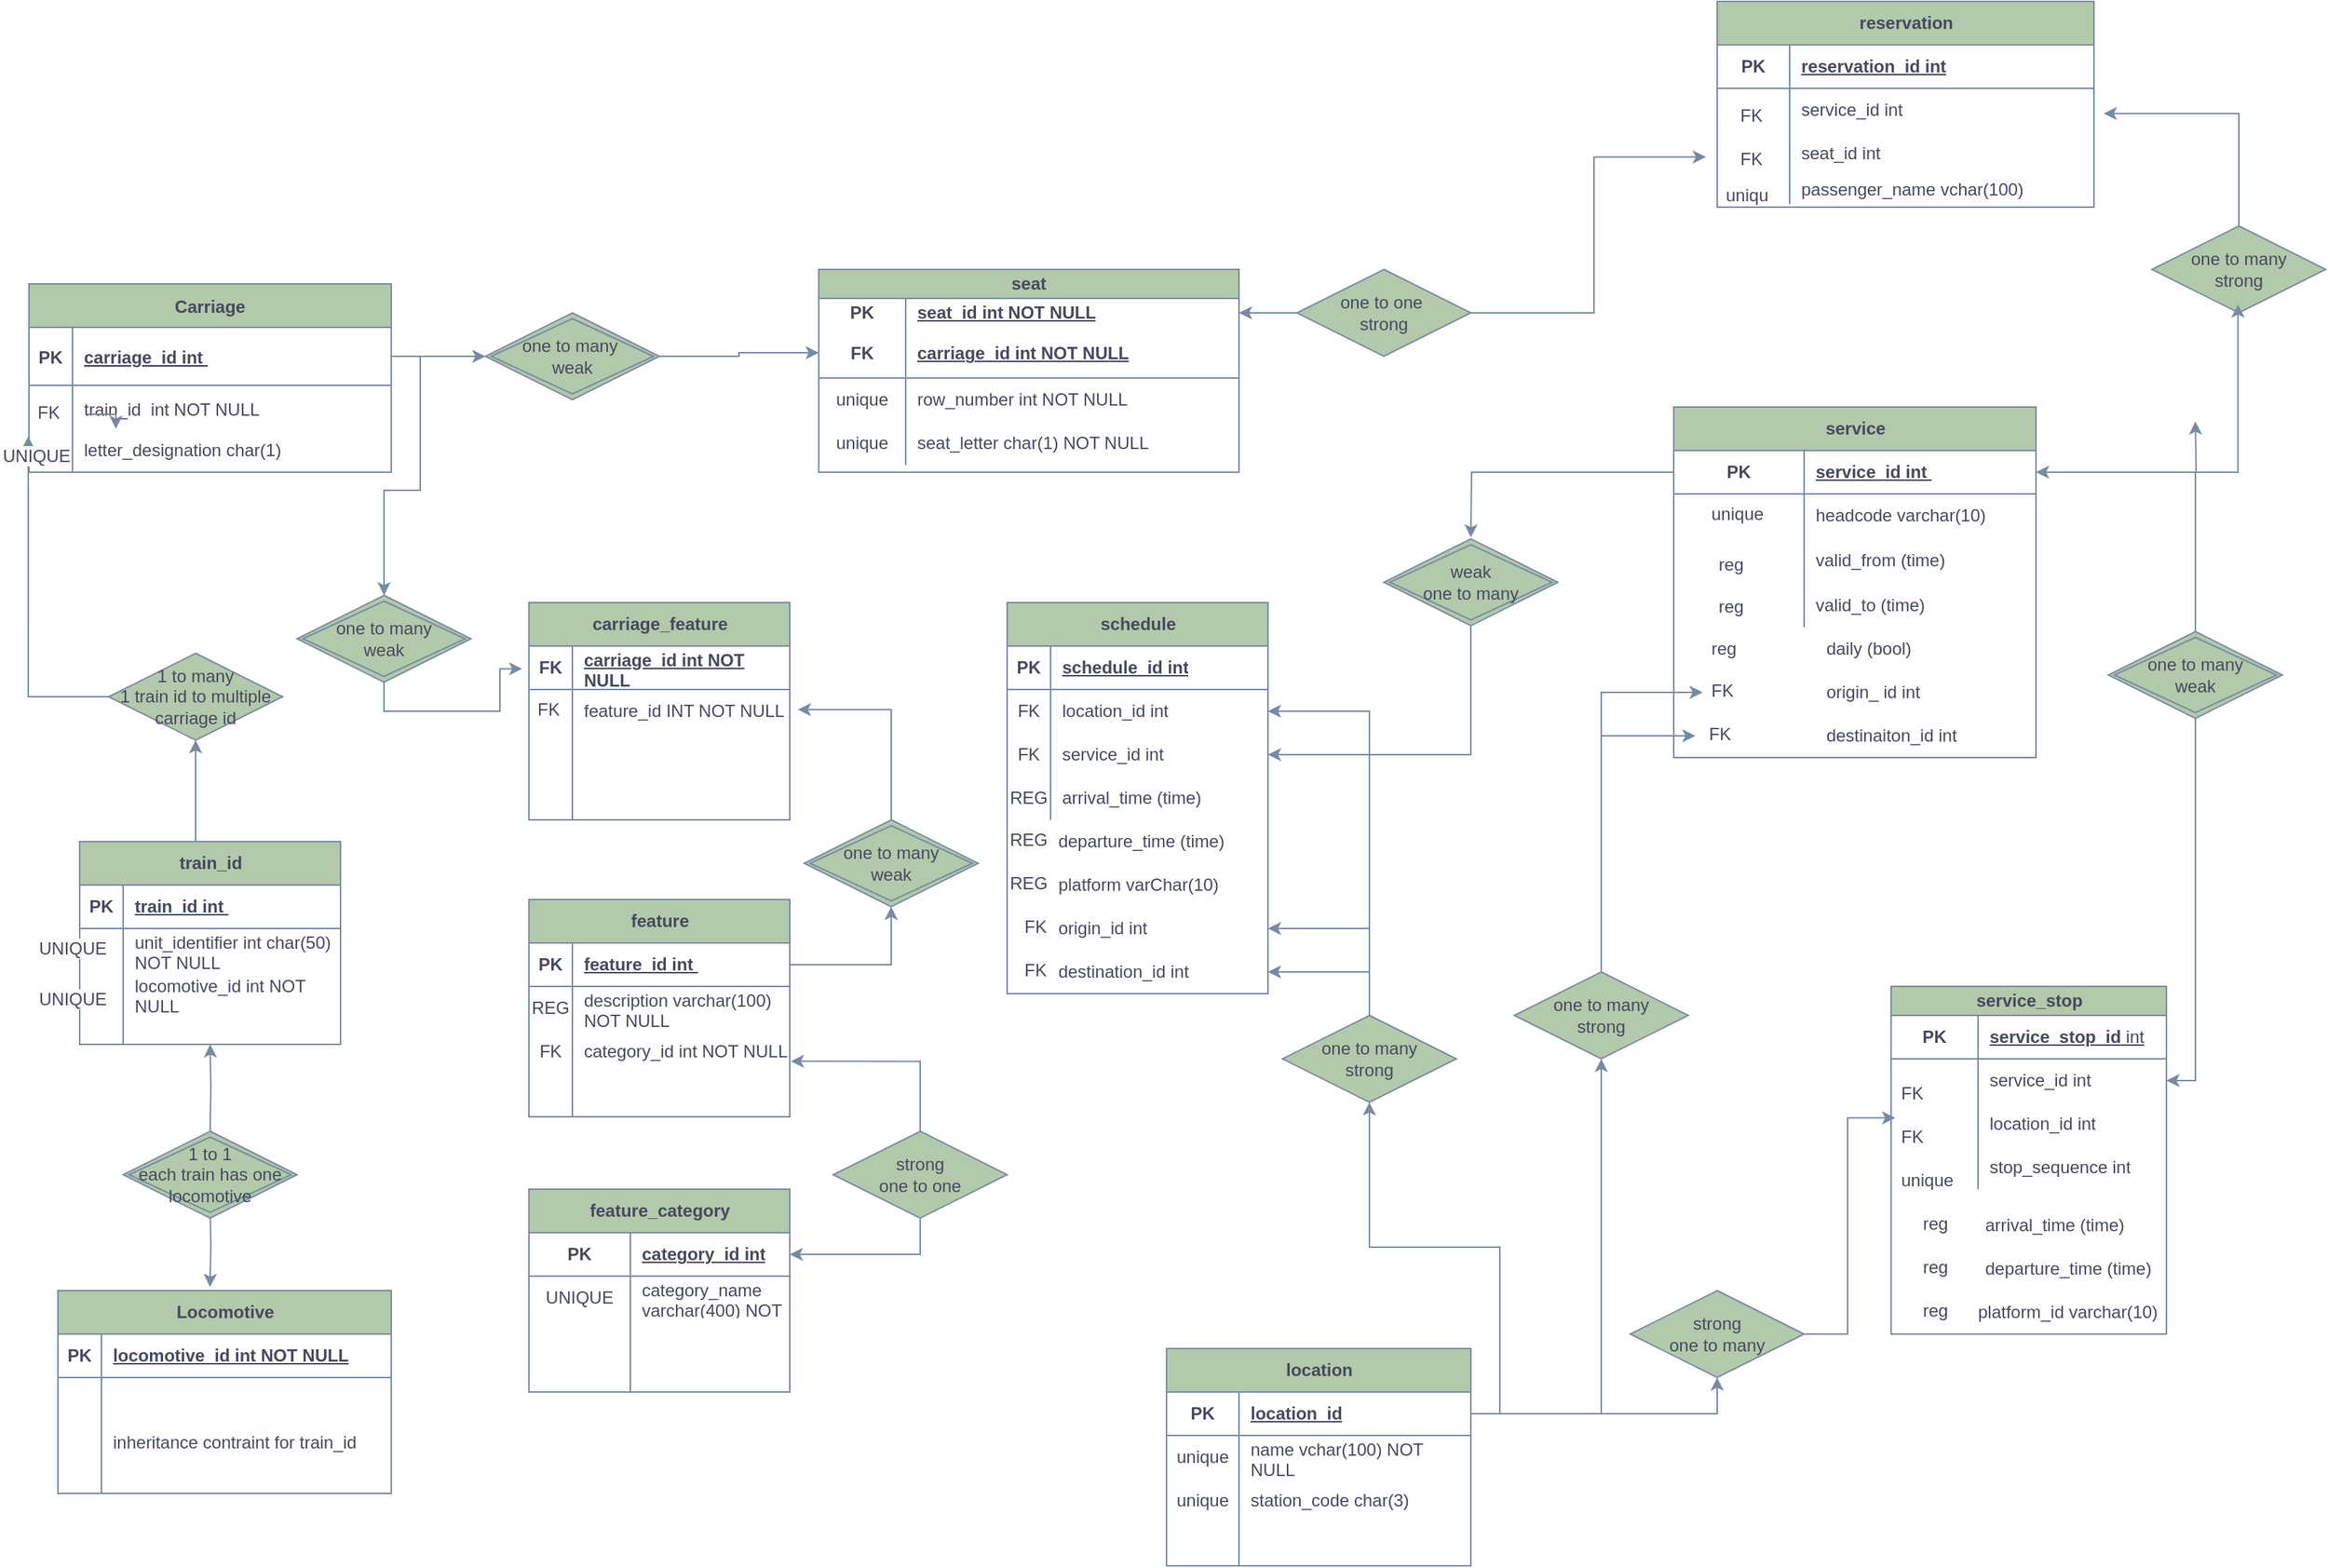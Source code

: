 <mxfile version="26.1.1">
  <diagram id="R2lEEEUBdFMjLlhIrx00" name="Page-1">
    <mxGraphModel dx="884" dy="500" grid="1" gridSize="10" guides="1" tooltips="1" connect="1" arrows="1" fold="1" page="1" pageScale="1" pageWidth="850" pageHeight="1100" math="0" shadow="0" extFonts="Permanent Marker^https://fonts.googleapis.com/css?family=Permanent+Marker">
      <root>
        <mxCell id="0" />
        <mxCell id="1" parent="0" />
        <mxCell id="C-vyLk0tnHw3VtMMgP7b-23" value="Carriage" style="shape=table;startSize=30;container=1;collapsible=1;childLayout=tableLayout;fixedRows=1;rowLines=0;fontStyle=1;align=center;resizeLast=1;labelBackgroundColor=none;fillColor=#B2C9AB;strokeColor=#788AA3;fontColor=#46495D;" parent="1" vertex="1">
          <mxGeometry x="55" y="195" width="250" height="130" as="geometry" />
        </mxCell>
        <mxCell id="C-vyLk0tnHw3VtMMgP7b-24" value="" style="shape=partialRectangle;collapsible=0;dropTarget=0;pointerEvents=0;fillColor=none;points=[[0,0.5],[1,0.5]];portConstraint=eastwest;top=0;left=0;right=0;bottom=1;labelBackgroundColor=none;strokeColor=#788AA3;fontColor=#46495D;" parent="C-vyLk0tnHw3VtMMgP7b-23" vertex="1">
          <mxGeometry y="30" width="250" height="40" as="geometry" />
        </mxCell>
        <mxCell id="C-vyLk0tnHw3VtMMgP7b-25" value="PK" style="shape=partialRectangle;overflow=hidden;connectable=0;fillColor=none;top=0;left=0;bottom=0;right=0;fontStyle=1;labelBackgroundColor=none;strokeColor=#788AA3;fontColor=#46495D;" parent="C-vyLk0tnHw3VtMMgP7b-24" vertex="1">
          <mxGeometry width="30" height="40" as="geometry">
            <mxRectangle width="30" height="40" as="alternateBounds" />
          </mxGeometry>
        </mxCell>
        <mxCell id="C-vyLk0tnHw3VtMMgP7b-26" value="carriage_id int " style="shape=partialRectangle;overflow=hidden;connectable=0;fillColor=none;top=0;left=0;bottom=0;right=0;align=left;spacingLeft=6;fontStyle=5;labelBackgroundColor=none;strokeColor=#788AA3;fontColor=#46495D;" parent="C-vyLk0tnHw3VtMMgP7b-24" vertex="1">
          <mxGeometry x="30" width="220" height="40" as="geometry">
            <mxRectangle width="220" height="40" as="alternateBounds" />
          </mxGeometry>
        </mxCell>
        <mxCell id="C-vyLk0tnHw3VtMMgP7b-27" value="" style="shape=partialRectangle;collapsible=0;dropTarget=0;pointerEvents=0;fillColor=none;points=[[0,0.5],[1,0.5]];portConstraint=eastwest;top=0;left=0;right=0;bottom=0;labelBackgroundColor=none;strokeColor=#788AA3;fontColor=#46495D;" parent="C-vyLk0tnHw3VtMMgP7b-23" vertex="1">
          <mxGeometry y="70" width="250" height="60" as="geometry" />
        </mxCell>
        <mxCell id="C-vyLk0tnHw3VtMMgP7b-28" value="" style="shape=partialRectangle;overflow=hidden;connectable=0;fillColor=none;top=0;left=0;bottom=0;right=0;labelBackgroundColor=none;strokeColor=#788AA3;fontColor=#46495D;" parent="C-vyLk0tnHw3VtMMgP7b-27" vertex="1">
          <mxGeometry width="30" height="60" as="geometry">
            <mxRectangle width="30" height="60" as="alternateBounds" />
          </mxGeometry>
        </mxCell>
        <mxCell id="C-vyLk0tnHw3VtMMgP7b-29" value="train_id  int NOT NULL&#xa;&#xa;letter_designation char(1)" style="shape=partialRectangle;overflow=hidden;connectable=0;fillColor=none;top=0;left=0;bottom=0;right=0;align=left;spacingLeft=6;labelBackgroundColor=none;strokeColor=#788AA3;fontColor=#46495D;" parent="C-vyLk0tnHw3VtMMgP7b-27" vertex="1">
          <mxGeometry x="30" width="220" height="60" as="geometry">
            <mxRectangle width="220" height="60" as="alternateBounds" />
          </mxGeometry>
        </mxCell>
        <mxCell id="wegpd8dTbChJNqcG19DI-13" value="Locomotive" style="shape=table;startSize=30;container=1;collapsible=1;childLayout=tableLayout;fixedRows=1;rowLines=0;fontStyle=1;align=center;resizeLast=1;html=1;labelBackgroundColor=none;fillColor=#B2C9AB;strokeColor=#788AA3;fontColor=#46495D;" vertex="1" parent="1">
          <mxGeometry x="75" y="890" width="230" height="140" as="geometry" />
        </mxCell>
        <mxCell id="wegpd8dTbChJNqcG19DI-14" value="" style="shape=tableRow;horizontal=0;startSize=0;swimlaneHead=0;swimlaneBody=0;fillColor=none;collapsible=0;dropTarget=0;points=[[0,0.5],[1,0.5]];portConstraint=eastwest;top=0;left=0;right=0;bottom=1;labelBackgroundColor=none;strokeColor=#788AA3;fontColor=#46495D;" vertex="1" parent="wegpd8dTbChJNqcG19DI-13">
          <mxGeometry y="30" width="230" height="30" as="geometry" />
        </mxCell>
        <mxCell id="wegpd8dTbChJNqcG19DI-15" value="PK" style="shape=partialRectangle;connectable=0;fillColor=none;top=0;left=0;bottom=0;right=0;fontStyle=1;overflow=hidden;whiteSpace=wrap;html=1;labelBackgroundColor=none;strokeColor=#788AA3;fontColor=#46495D;" vertex="1" parent="wegpd8dTbChJNqcG19DI-14">
          <mxGeometry width="30" height="30" as="geometry">
            <mxRectangle width="30" height="30" as="alternateBounds" />
          </mxGeometry>
        </mxCell>
        <mxCell id="wegpd8dTbChJNqcG19DI-16" value="locomotive_id int NOT NULL" style="shape=partialRectangle;connectable=0;fillColor=none;top=0;left=0;bottom=0;right=0;align=left;spacingLeft=6;fontStyle=5;overflow=hidden;whiteSpace=wrap;html=1;labelBackgroundColor=none;strokeColor=#788AA3;fontColor=#46495D;" vertex="1" parent="wegpd8dTbChJNqcG19DI-14">
          <mxGeometry x="30" width="200" height="30" as="geometry">
            <mxRectangle width="200" height="30" as="alternateBounds" />
          </mxGeometry>
        </mxCell>
        <mxCell id="wegpd8dTbChJNqcG19DI-17" value="" style="shape=tableRow;horizontal=0;startSize=0;swimlaneHead=0;swimlaneBody=0;fillColor=none;collapsible=0;dropTarget=0;points=[[0,0.5],[1,0.5]];portConstraint=eastwest;top=0;left=0;right=0;bottom=0;labelBackgroundColor=none;strokeColor=#788AA3;fontColor=#46495D;" vertex="1" parent="wegpd8dTbChJNqcG19DI-13">
          <mxGeometry y="60" width="230" height="30" as="geometry" />
        </mxCell>
        <mxCell id="wegpd8dTbChJNqcG19DI-18" value="" style="shape=partialRectangle;connectable=0;fillColor=none;top=0;left=0;bottom=0;right=0;editable=1;overflow=hidden;whiteSpace=wrap;html=1;labelBackgroundColor=none;strokeColor=#788AA3;fontColor=#46495D;" vertex="1" parent="wegpd8dTbChJNqcG19DI-17">
          <mxGeometry width="30" height="30" as="geometry">
            <mxRectangle width="30" height="30" as="alternateBounds" />
          </mxGeometry>
        </mxCell>
        <mxCell id="wegpd8dTbChJNqcG19DI-19" value="" style="shape=partialRectangle;connectable=0;fillColor=none;top=0;left=0;bottom=0;right=0;align=left;spacingLeft=6;overflow=hidden;whiteSpace=wrap;html=1;labelBackgroundColor=none;strokeColor=#788AA3;fontColor=#46495D;" vertex="1" parent="wegpd8dTbChJNqcG19DI-17">
          <mxGeometry x="30" width="200" height="30" as="geometry">
            <mxRectangle width="200" height="30" as="alternateBounds" />
          </mxGeometry>
        </mxCell>
        <mxCell id="wegpd8dTbChJNqcG19DI-20" value="" style="shape=tableRow;horizontal=0;startSize=0;swimlaneHead=0;swimlaneBody=0;fillColor=none;collapsible=0;dropTarget=0;points=[[0,0.5],[1,0.5]];portConstraint=eastwest;top=0;left=0;right=0;bottom=0;labelBackgroundColor=none;strokeColor=#788AA3;fontColor=#46495D;" vertex="1" parent="wegpd8dTbChJNqcG19DI-13">
          <mxGeometry y="90" width="230" height="30" as="geometry" />
        </mxCell>
        <mxCell id="wegpd8dTbChJNqcG19DI-21" value="" style="shape=partialRectangle;connectable=0;fillColor=none;top=0;left=0;bottom=0;right=0;editable=1;overflow=hidden;whiteSpace=wrap;html=1;labelBackgroundColor=none;strokeColor=#788AA3;fontColor=#46495D;" vertex="1" parent="wegpd8dTbChJNqcG19DI-20">
          <mxGeometry width="30" height="30" as="geometry">
            <mxRectangle width="30" height="30" as="alternateBounds" />
          </mxGeometry>
        </mxCell>
        <mxCell id="wegpd8dTbChJNqcG19DI-22" value="inheritance contraint for train_id" style="shape=partialRectangle;connectable=0;fillColor=none;top=0;left=0;bottom=0;right=0;align=left;spacingLeft=6;overflow=hidden;whiteSpace=wrap;html=1;labelBackgroundColor=none;strokeColor=#788AA3;fontColor=#46495D;" vertex="1" parent="wegpd8dTbChJNqcG19DI-20">
          <mxGeometry x="30" width="200" height="30" as="geometry">
            <mxRectangle width="200" height="30" as="alternateBounds" />
          </mxGeometry>
        </mxCell>
        <mxCell id="wegpd8dTbChJNqcG19DI-23" value="" style="shape=tableRow;horizontal=0;startSize=0;swimlaneHead=0;swimlaneBody=0;fillColor=none;collapsible=0;dropTarget=0;points=[[0,0.5],[1,0.5]];portConstraint=eastwest;top=0;left=0;right=0;bottom=0;labelBackgroundColor=none;strokeColor=#788AA3;fontColor=#46495D;" vertex="1" parent="wegpd8dTbChJNqcG19DI-13">
          <mxGeometry y="120" width="230" height="20" as="geometry" />
        </mxCell>
        <mxCell id="wegpd8dTbChJNqcG19DI-24" value="" style="shape=partialRectangle;connectable=0;fillColor=none;top=0;left=0;bottom=0;right=0;editable=1;overflow=hidden;whiteSpace=wrap;html=1;labelBackgroundColor=none;strokeColor=#788AA3;fontColor=#46495D;" vertex="1" parent="wegpd8dTbChJNqcG19DI-23">
          <mxGeometry width="30" height="20" as="geometry">
            <mxRectangle width="30" height="20" as="alternateBounds" />
          </mxGeometry>
        </mxCell>
        <mxCell id="wegpd8dTbChJNqcG19DI-25" value="" style="shape=partialRectangle;connectable=0;fillColor=none;top=0;left=0;bottom=0;right=0;align=left;spacingLeft=6;overflow=hidden;whiteSpace=wrap;html=1;labelBackgroundColor=none;strokeColor=#788AA3;fontColor=#46495D;" vertex="1" parent="wegpd8dTbChJNqcG19DI-23">
          <mxGeometry x="30" width="200" height="20" as="geometry">
            <mxRectangle width="200" height="20" as="alternateBounds" />
          </mxGeometry>
        </mxCell>
        <mxCell id="wegpd8dTbChJNqcG19DI-49" style="edgeStyle=orthogonalEdgeStyle;rounded=0;orthogonalLoop=1;jettySize=auto;html=1;exitX=0.5;exitY=0;exitDx=0;exitDy=0;entryX=0.5;entryY=1;entryDx=0;entryDy=0;labelBackgroundColor=none;strokeColor=#788AA3;fontColor=default;" edge="1" parent="1" source="wegpd8dTbChJNqcG19DI-26" target="wegpd8dTbChJNqcG19DI-48">
          <mxGeometry relative="1" as="geometry">
            <Array as="points">
              <mxPoint x="170" y="580" />
            </Array>
          </mxGeometry>
        </mxCell>
        <mxCell id="wegpd8dTbChJNqcG19DI-26" value="train_id" style="shape=table;startSize=30;container=1;collapsible=1;childLayout=tableLayout;fixedRows=1;rowLines=0;fontStyle=1;align=center;resizeLast=1;html=1;labelBackgroundColor=none;fillColor=#B2C9AB;strokeColor=#788AA3;fontColor=#46495D;" vertex="1" parent="1">
          <mxGeometry x="90" y="580" width="180" height="140" as="geometry" />
        </mxCell>
        <mxCell id="wegpd8dTbChJNqcG19DI-27" value="" style="shape=tableRow;horizontal=0;startSize=0;swimlaneHead=0;swimlaneBody=0;fillColor=none;collapsible=0;dropTarget=0;points=[[0,0.5],[1,0.5]];portConstraint=eastwest;top=0;left=0;right=0;bottom=1;labelBackgroundColor=none;strokeColor=#788AA3;fontColor=#46495D;" vertex="1" parent="wegpd8dTbChJNqcG19DI-26">
          <mxGeometry y="30" width="180" height="30" as="geometry" />
        </mxCell>
        <mxCell id="wegpd8dTbChJNqcG19DI-28" value="PK" style="shape=partialRectangle;connectable=0;fillColor=none;top=0;left=0;bottom=0;right=0;fontStyle=1;overflow=hidden;whiteSpace=wrap;html=1;labelBackgroundColor=none;strokeColor=#788AA3;fontColor=#46495D;" vertex="1" parent="wegpd8dTbChJNqcG19DI-27">
          <mxGeometry width="30" height="30" as="geometry">
            <mxRectangle width="30" height="30" as="alternateBounds" />
          </mxGeometry>
        </mxCell>
        <mxCell id="wegpd8dTbChJNqcG19DI-29" value="train_id int&amp;nbsp;" style="shape=partialRectangle;connectable=0;fillColor=none;top=0;left=0;bottom=0;right=0;align=left;spacingLeft=6;fontStyle=5;overflow=hidden;whiteSpace=wrap;html=1;labelBackgroundColor=none;strokeColor=#788AA3;fontColor=#46495D;" vertex="1" parent="wegpd8dTbChJNqcG19DI-27">
          <mxGeometry x="30" width="150" height="30" as="geometry">
            <mxRectangle width="150" height="30" as="alternateBounds" />
          </mxGeometry>
        </mxCell>
        <mxCell id="wegpd8dTbChJNqcG19DI-30" value="" style="shape=tableRow;horizontal=0;startSize=0;swimlaneHead=0;swimlaneBody=0;fillColor=none;collapsible=0;dropTarget=0;points=[[0,0.5],[1,0.5]];portConstraint=eastwest;top=0;left=0;right=0;bottom=0;labelBackgroundColor=none;strokeColor=#788AA3;fontColor=#46495D;" vertex="1" parent="wegpd8dTbChJNqcG19DI-26">
          <mxGeometry y="60" width="180" height="30" as="geometry" />
        </mxCell>
        <mxCell id="wegpd8dTbChJNqcG19DI-31" value="" style="shape=partialRectangle;connectable=0;fillColor=none;top=0;left=0;bottom=0;right=0;editable=1;overflow=hidden;whiteSpace=wrap;html=1;labelBackgroundColor=none;strokeColor=#788AA3;fontColor=#46495D;" vertex="1" parent="wegpd8dTbChJNqcG19DI-30">
          <mxGeometry width="30" height="30" as="geometry">
            <mxRectangle width="30" height="30" as="alternateBounds" />
          </mxGeometry>
        </mxCell>
        <mxCell id="wegpd8dTbChJNqcG19DI-32" value="unit_identifier int char(50) NOT NULL&amp;nbsp;&amp;nbsp;" style="shape=partialRectangle;connectable=0;fillColor=none;top=0;left=0;bottom=0;right=0;align=left;spacingLeft=6;overflow=hidden;whiteSpace=wrap;html=1;labelBackgroundColor=none;strokeColor=#788AA3;fontColor=#46495D;" vertex="1" parent="wegpd8dTbChJNqcG19DI-30">
          <mxGeometry x="30" width="150" height="30" as="geometry">
            <mxRectangle width="150" height="30" as="alternateBounds" />
          </mxGeometry>
        </mxCell>
        <mxCell id="wegpd8dTbChJNqcG19DI-33" value="" style="shape=tableRow;horizontal=0;startSize=0;swimlaneHead=0;swimlaneBody=0;fillColor=none;collapsible=0;dropTarget=0;points=[[0,0.5],[1,0.5]];portConstraint=eastwest;top=0;left=0;right=0;bottom=0;labelBackgroundColor=none;strokeColor=#788AA3;fontColor=#46495D;" vertex="1" parent="wegpd8dTbChJNqcG19DI-26">
          <mxGeometry y="90" width="180" height="30" as="geometry" />
        </mxCell>
        <mxCell id="wegpd8dTbChJNqcG19DI-34" value="" style="shape=partialRectangle;connectable=0;fillColor=none;top=0;left=0;bottom=0;right=0;editable=1;overflow=hidden;whiteSpace=wrap;html=1;labelBackgroundColor=none;strokeColor=#788AA3;fontColor=#46495D;" vertex="1" parent="wegpd8dTbChJNqcG19DI-33">
          <mxGeometry width="30" height="30" as="geometry">
            <mxRectangle width="30" height="30" as="alternateBounds" />
          </mxGeometry>
        </mxCell>
        <mxCell id="wegpd8dTbChJNqcG19DI-35" value="locomotive_id int NOT NULL&amp;nbsp;&amp;nbsp;" style="shape=partialRectangle;connectable=0;fillColor=none;top=0;left=0;bottom=0;right=0;align=left;spacingLeft=6;overflow=hidden;whiteSpace=wrap;html=1;labelBackgroundColor=none;strokeColor=#788AA3;fontColor=#46495D;" vertex="1" parent="wegpd8dTbChJNqcG19DI-33">
          <mxGeometry x="30" width="150" height="30" as="geometry">
            <mxRectangle width="150" height="30" as="alternateBounds" />
          </mxGeometry>
        </mxCell>
        <mxCell id="wegpd8dTbChJNqcG19DI-36" value="" style="shape=tableRow;horizontal=0;startSize=0;swimlaneHead=0;swimlaneBody=0;fillColor=none;collapsible=0;dropTarget=0;points=[[0,0.5],[1,0.5]];portConstraint=eastwest;top=0;left=0;right=0;bottom=0;labelBackgroundColor=none;strokeColor=#788AA3;fontColor=#46495D;" vertex="1" parent="wegpd8dTbChJNqcG19DI-26">
          <mxGeometry y="120" width="180" height="20" as="geometry" />
        </mxCell>
        <mxCell id="wegpd8dTbChJNqcG19DI-37" value="" style="shape=partialRectangle;connectable=0;fillColor=none;top=0;left=0;bottom=0;right=0;editable=1;overflow=hidden;whiteSpace=wrap;html=1;labelBackgroundColor=none;strokeColor=#788AA3;fontColor=#46495D;" vertex="1" parent="wegpd8dTbChJNqcG19DI-36">
          <mxGeometry width="30" height="20" as="geometry">
            <mxRectangle width="30" height="20" as="alternateBounds" />
          </mxGeometry>
        </mxCell>
        <mxCell id="wegpd8dTbChJNqcG19DI-38" value="" style="shape=partialRectangle;connectable=0;fillColor=none;top=0;left=0;bottom=0;right=0;align=left;spacingLeft=6;overflow=hidden;whiteSpace=wrap;html=1;labelBackgroundColor=none;strokeColor=#788AA3;fontColor=#46495D;" vertex="1" parent="wegpd8dTbChJNqcG19DI-36">
          <mxGeometry x="30" width="150" height="20" as="geometry">
            <mxRectangle width="150" height="20" as="alternateBounds" />
          </mxGeometry>
        </mxCell>
        <mxCell id="wegpd8dTbChJNqcG19DI-47" style="edgeStyle=orthogonalEdgeStyle;rounded=0;orthogonalLoop=1;jettySize=auto;html=1;exitX=0.5;exitY=0;exitDx=0;exitDy=0;labelBackgroundColor=none;strokeColor=#788AA3;fontColor=default;" edge="1" parent="1" target="wegpd8dTbChJNqcG19DI-26">
          <mxGeometry relative="1" as="geometry">
            <mxPoint x="180" y="780" as="sourcePoint" />
          </mxGeometry>
        </mxCell>
        <mxCell id="wegpd8dTbChJNqcG19DI-212" style="edgeStyle=orthogonalEdgeStyle;rounded=0;orthogonalLoop=1;jettySize=auto;html=1;exitX=1;exitY=0.5;exitDx=0;exitDy=0;strokeColor=#788AA3;fontColor=#46495D;fillColor=#B2C9AB;" edge="1" parent="1" source="wegpd8dTbChJNqcG19DI-180" target="C-vyLk0tnHw3VtMMgP7b-27">
          <mxGeometry relative="1" as="geometry" />
        </mxCell>
        <mxCell id="wegpd8dTbChJNqcG19DI-48" value="1 to many&lt;div&gt;1 train id to multiple carriage id&lt;/div&gt;" style="shape=rhombus;perimeter=rhombusPerimeter;whiteSpace=wrap;html=1;align=center;labelBackgroundColor=none;fillColor=#B2C9AB;strokeColor=#788AA3;fontColor=#46495D;" vertex="1" parent="1">
          <mxGeometry x="110" y="450" width="120" height="60" as="geometry" />
        </mxCell>
        <mxCell id="wegpd8dTbChJNqcG19DI-51" value="seat" style="shape=table;startSize=20;container=1;collapsible=1;childLayout=tableLayout;fixedRows=1;rowLines=0;fontStyle=1;align=center;resizeLast=1;html=1;whiteSpace=wrap;labelBackgroundColor=none;fillColor=#B2C9AB;strokeColor=#788AA3;fontColor=#46495D;" vertex="1" parent="1">
          <mxGeometry x="600" y="185" width="290" height="140" as="geometry" />
        </mxCell>
        <mxCell id="wegpd8dTbChJNqcG19DI-52" value="" style="shape=tableRow;horizontal=0;startSize=0;swimlaneHead=0;swimlaneBody=0;fillColor=none;collapsible=0;dropTarget=0;points=[[0,0.5],[1,0.5]];portConstraint=eastwest;top=0;left=0;right=0;bottom=0;html=1;labelBackgroundColor=none;strokeColor=#788AA3;fontColor=#46495D;" vertex="1" parent="wegpd8dTbChJNqcG19DI-51">
          <mxGeometry y="20" width="290" height="20" as="geometry" />
        </mxCell>
        <mxCell id="wegpd8dTbChJNqcG19DI-53" value="PK" style="shape=partialRectangle;connectable=0;fillColor=none;top=0;left=0;bottom=0;right=0;fontStyle=1;overflow=hidden;html=1;whiteSpace=wrap;labelBackgroundColor=none;strokeColor=#788AA3;fontColor=#46495D;" vertex="1" parent="wegpd8dTbChJNqcG19DI-52">
          <mxGeometry width="60" height="20" as="geometry">
            <mxRectangle width="60" height="20" as="alternateBounds" />
          </mxGeometry>
        </mxCell>
        <mxCell id="wegpd8dTbChJNqcG19DI-54" value="seat_id int NOT NULL" style="shape=partialRectangle;connectable=0;fillColor=none;top=0;left=0;bottom=0;right=0;align=left;spacingLeft=6;fontStyle=5;overflow=hidden;html=1;whiteSpace=wrap;labelBackgroundColor=none;strokeColor=#788AA3;fontColor=#46495D;" vertex="1" parent="wegpd8dTbChJNqcG19DI-52">
          <mxGeometry x="60" width="230" height="20" as="geometry">
            <mxRectangle width="230" height="20" as="alternateBounds" />
          </mxGeometry>
        </mxCell>
        <mxCell id="wegpd8dTbChJNqcG19DI-55" value="" style="shape=tableRow;horizontal=0;startSize=0;swimlaneHead=0;swimlaneBody=0;fillColor=none;collapsible=0;dropTarget=0;points=[[0,0.5],[1,0.5]];portConstraint=eastwest;top=0;left=0;right=0;bottom=1;html=1;labelBackgroundColor=none;strokeColor=#788AA3;fontColor=#46495D;" vertex="1" parent="wegpd8dTbChJNqcG19DI-51">
          <mxGeometry y="40" width="290" height="35" as="geometry" />
        </mxCell>
        <mxCell id="wegpd8dTbChJNqcG19DI-56" value="FK" style="shape=partialRectangle;connectable=0;fillColor=none;top=0;left=0;bottom=0;right=0;fontStyle=1;overflow=hidden;html=1;whiteSpace=wrap;labelBackgroundColor=none;strokeColor=#788AA3;fontColor=#46495D;" vertex="1" parent="wegpd8dTbChJNqcG19DI-55">
          <mxGeometry width="60" height="35" as="geometry">
            <mxRectangle width="60" height="35" as="alternateBounds" />
          </mxGeometry>
        </mxCell>
        <mxCell id="wegpd8dTbChJNqcG19DI-57" value="carriage_id int NOT NULL" style="shape=partialRectangle;connectable=0;fillColor=none;top=0;left=0;bottom=0;right=0;align=left;spacingLeft=6;fontStyle=5;overflow=hidden;html=1;whiteSpace=wrap;labelBackgroundColor=none;strokeColor=#788AA3;fontColor=#46495D;" vertex="1" parent="wegpd8dTbChJNqcG19DI-55">
          <mxGeometry x="60" width="230" height="35" as="geometry">
            <mxRectangle width="230" height="35" as="alternateBounds" />
          </mxGeometry>
        </mxCell>
        <mxCell id="wegpd8dTbChJNqcG19DI-58" value="" style="shape=tableRow;horizontal=0;startSize=0;swimlaneHead=0;swimlaneBody=0;fillColor=none;collapsible=0;dropTarget=0;points=[[0,0.5],[1,0.5]];portConstraint=eastwest;top=0;left=0;right=0;bottom=0;html=1;labelBackgroundColor=none;strokeColor=#788AA3;fontColor=#46495D;" vertex="1" parent="wegpd8dTbChJNqcG19DI-51">
          <mxGeometry y="75" width="290" height="30" as="geometry" />
        </mxCell>
        <mxCell id="wegpd8dTbChJNqcG19DI-59" value="unique" style="shape=partialRectangle;connectable=0;fillColor=none;top=0;left=0;bottom=0;right=0;editable=1;overflow=hidden;html=1;whiteSpace=wrap;labelBackgroundColor=none;strokeColor=#788AA3;fontColor=#46495D;" vertex="1" parent="wegpd8dTbChJNqcG19DI-58">
          <mxGeometry width="60" height="30" as="geometry">
            <mxRectangle width="60" height="30" as="alternateBounds" />
          </mxGeometry>
        </mxCell>
        <mxCell id="wegpd8dTbChJNqcG19DI-60" value="row_number int NOT NULL" style="shape=partialRectangle;connectable=0;fillColor=none;top=0;left=0;bottom=0;right=0;align=left;spacingLeft=6;overflow=hidden;html=1;whiteSpace=wrap;labelBackgroundColor=none;strokeColor=#788AA3;fontColor=#46495D;" vertex="1" parent="wegpd8dTbChJNqcG19DI-58">
          <mxGeometry x="60" width="230" height="30" as="geometry">
            <mxRectangle width="230" height="30" as="alternateBounds" />
          </mxGeometry>
        </mxCell>
        <mxCell id="wegpd8dTbChJNqcG19DI-61" value="" style="shape=tableRow;horizontal=0;startSize=0;swimlaneHead=0;swimlaneBody=0;fillColor=none;collapsible=0;dropTarget=0;points=[[0,0.5],[1,0.5]];portConstraint=eastwest;top=0;left=0;right=0;bottom=0;html=1;labelBackgroundColor=none;strokeColor=#788AA3;fontColor=#46495D;" vertex="1" parent="wegpd8dTbChJNqcG19DI-51">
          <mxGeometry y="105" width="290" height="30" as="geometry" />
        </mxCell>
        <mxCell id="wegpd8dTbChJNqcG19DI-62" value="unique" style="shape=partialRectangle;connectable=0;fillColor=none;top=0;left=0;bottom=0;right=0;editable=1;overflow=hidden;html=1;whiteSpace=wrap;labelBackgroundColor=none;strokeColor=#788AA3;fontColor=#46495D;" vertex="1" parent="wegpd8dTbChJNqcG19DI-61">
          <mxGeometry width="60" height="30" as="geometry">
            <mxRectangle width="60" height="30" as="alternateBounds" />
          </mxGeometry>
        </mxCell>
        <mxCell id="wegpd8dTbChJNqcG19DI-63" value="seat_letter char(1) NOT NULL" style="shape=partialRectangle;connectable=0;fillColor=none;top=0;left=0;bottom=0;right=0;align=left;spacingLeft=6;overflow=hidden;html=1;whiteSpace=wrap;labelBackgroundColor=none;strokeColor=#788AA3;fontColor=#46495D;" vertex="1" parent="wegpd8dTbChJNqcG19DI-61">
          <mxGeometry x="60" width="230" height="30" as="geometry">
            <mxRectangle width="230" height="30" as="alternateBounds" />
          </mxGeometry>
        </mxCell>
        <mxCell id="wegpd8dTbChJNqcG19DI-66" style="edgeStyle=orthogonalEdgeStyle;rounded=0;orthogonalLoop=1;jettySize=auto;html=1;exitX=1;exitY=0.5;exitDx=0;exitDy=0;entryX=0;entryY=0.5;entryDx=0;entryDy=0;labelBackgroundColor=none;strokeColor=#788AA3;fontColor=default;" edge="1" parent="1" source="wegpd8dTbChJNqcG19DI-64" target="wegpd8dTbChJNqcG19DI-55">
          <mxGeometry relative="1" as="geometry" />
        </mxCell>
        <mxCell id="wegpd8dTbChJNqcG19DI-64" value="one to many&amp;nbsp;&lt;div&gt;weak&lt;/div&gt;" style="shape=rhombus;double=1;perimeter=rhombusPerimeter;whiteSpace=wrap;html=1;align=center;labelBackgroundColor=none;fillColor=#B2C9AB;strokeColor=#788AA3;fontColor=#46495D;" vertex="1" parent="1">
          <mxGeometry x="370" y="215" width="120" height="60" as="geometry" />
        </mxCell>
        <mxCell id="wegpd8dTbChJNqcG19DI-65" style="edgeStyle=orthogonalEdgeStyle;rounded=0;orthogonalLoop=1;jettySize=auto;html=1;exitX=1;exitY=0.5;exitDx=0;exitDy=0;entryX=0;entryY=0.5;entryDx=0;entryDy=0;labelBackgroundColor=none;strokeColor=#788AA3;fontColor=default;" edge="1" parent="1" source="C-vyLk0tnHw3VtMMgP7b-24" target="wegpd8dTbChJNqcG19DI-64">
          <mxGeometry relative="1" as="geometry" />
        </mxCell>
        <mxCell id="wegpd8dTbChJNqcG19DI-112" value="" style="group;labelBackgroundColor=none;fontColor=#46495D;" vertex="1" connectable="0" parent="1">
          <mxGeometry x="1340" y="680" width="190" height="250" as="geometry" />
        </mxCell>
        <mxCell id="wegpd8dTbChJNqcG19DI-96" value="service_stop" style="shape=table;startSize=20;container=1;collapsible=1;childLayout=tableLayout;fixedRows=1;rowLines=0;fontStyle=1;align=center;resizeLast=1;html=1;labelBackgroundColor=none;fillColor=#B2C9AB;strokeColor=#788AA3;fontColor=#46495D;" vertex="1" parent="wegpd8dTbChJNqcG19DI-112">
          <mxGeometry width="190" height="240" as="geometry" />
        </mxCell>
        <mxCell id="wegpd8dTbChJNqcG19DI-97" value="" style="shape=tableRow;horizontal=0;startSize=0;swimlaneHead=0;swimlaneBody=0;fillColor=none;collapsible=0;dropTarget=0;points=[[0,0.5],[1,0.5]];portConstraint=eastwest;top=0;left=0;right=0;bottom=1;labelBackgroundColor=none;strokeColor=#788AA3;fontColor=#46495D;" vertex="1" parent="wegpd8dTbChJNqcG19DI-96">
          <mxGeometry y="20" width="190" height="30" as="geometry" />
        </mxCell>
        <mxCell id="wegpd8dTbChJNqcG19DI-98" value="PK" style="shape=partialRectangle;connectable=0;fillColor=none;top=0;left=0;bottom=0;right=0;fontStyle=1;overflow=hidden;whiteSpace=wrap;html=1;labelBackgroundColor=none;strokeColor=#788AA3;fontColor=#46495D;" vertex="1" parent="wegpd8dTbChJNqcG19DI-97">
          <mxGeometry width="60" height="30" as="geometry">
            <mxRectangle width="60" height="30" as="alternateBounds" />
          </mxGeometry>
        </mxCell>
        <mxCell id="wegpd8dTbChJNqcG19DI-99" value="service_stop_id&lt;span style=&quot;font-weight: normal;&quot;&gt;&amp;nbsp;int&lt;/span&gt;" style="shape=partialRectangle;connectable=0;fillColor=none;top=0;left=0;bottom=0;right=0;align=left;spacingLeft=6;fontStyle=5;overflow=hidden;whiteSpace=wrap;html=1;labelBackgroundColor=none;strokeColor=#788AA3;fontColor=#46495D;" vertex="1" parent="wegpd8dTbChJNqcG19DI-97">
          <mxGeometry x="60" width="130" height="30" as="geometry">
            <mxRectangle width="130" height="30" as="alternateBounds" />
          </mxGeometry>
        </mxCell>
        <mxCell id="wegpd8dTbChJNqcG19DI-100" value="" style="shape=tableRow;horizontal=0;startSize=0;swimlaneHead=0;swimlaneBody=0;fillColor=none;collapsible=0;dropTarget=0;points=[[0,0.5],[1,0.5]];portConstraint=eastwest;top=0;left=0;right=0;bottom=0;labelBackgroundColor=none;strokeColor=#788AA3;fontColor=#46495D;" vertex="1" parent="wegpd8dTbChJNqcG19DI-96">
          <mxGeometry y="50" width="190" height="30" as="geometry" />
        </mxCell>
        <mxCell id="wegpd8dTbChJNqcG19DI-101" value="" style="shape=partialRectangle;connectable=0;fillColor=none;top=0;left=0;bottom=0;right=0;editable=1;overflow=hidden;whiteSpace=wrap;html=1;labelBackgroundColor=none;strokeColor=#788AA3;fontColor=#46495D;" vertex="1" parent="wegpd8dTbChJNqcG19DI-100">
          <mxGeometry width="60" height="30" as="geometry">
            <mxRectangle width="60" height="30" as="alternateBounds" />
          </mxGeometry>
        </mxCell>
        <mxCell id="wegpd8dTbChJNqcG19DI-102" value="service_id int" style="shape=partialRectangle;connectable=0;fillColor=none;top=0;left=0;bottom=0;right=0;align=left;spacingLeft=6;overflow=hidden;whiteSpace=wrap;html=1;labelBackgroundColor=none;strokeColor=#788AA3;fontColor=#46495D;" vertex="1" parent="wegpd8dTbChJNqcG19DI-100">
          <mxGeometry x="60" width="130" height="30" as="geometry">
            <mxRectangle width="130" height="30" as="alternateBounds" />
          </mxGeometry>
        </mxCell>
        <mxCell id="wegpd8dTbChJNqcG19DI-103" value="" style="shape=tableRow;horizontal=0;startSize=0;swimlaneHead=0;swimlaneBody=0;fillColor=none;collapsible=0;dropTarget=0;points=[[0,0.5],[1,0.5]];portConstraint=eastwest;top=0;left=0;right=0;bottom=0;labelBackgroundColor=none;strokeColor=#788AA3;fontColor=#46495D;" vertex="1" parent="wegpd8dTbChJNqcG19DI-96">
          <mxGeometry y="80" width="190" height="30" as="geometry" />
        </mxCell>
        <mxCell id="wegpd8dTbChJNqcG19DI-104" value="" style="shape=partialRectangle;connectable=0;fillColor=none;top=0;left=0;bottom=0;right=0;editable=1;overflow=hidden;whiteSpace=wrap;html=1;labelBackgroundColor=none;strokeColor=#788AA3;fontColor=#46495D;" vertex="1" parent="wegpd8dTbChJNqcG19DI-103">
          <mxGeometry width="60" height="30" as="geometry">
            <mxRectangle width="60" height="30" as="alternateBounds" />
          </mxGeometry>
        </mxCell>
        <mxCell id="wegpd8dTbChJNqcG19DI-105" value="location_id int" style="shape=partialRectangle;connectable=0;fillColor=none;top=0;left=0;bottom=0;right=0;align=left;spacingLeft=6;overflow=hidden;whiteSpace=wrap;html=1;labelBackgroundColor=none;strokeColor=#788AA3;fontColor=#46495D;" vertex="1" parent="wegpd8dTbChJNqcG19DI-103">
          <mxGeometry x="60" width="130" height="30" as="geometry">
            <mxRectangle width="130" height="30" as="alternateBounds" />
          </mxGeometry>
        </mxCell>
        <mxCell id="wegpd8dTbChJNqcG19DI-106" value="" style="shape=tableRow;horizontal=0;startSize=0;swimlaneHead=0;swimlaneBody=0;fillColor=none;collapsible=0;dropTarget=0;points=[[0,0.5],[1,0.5]];portConstraint=eastwest;top=0;left=0;right=0;bottom=0;labelBackgroundColor=none;strokeColor=#788AA3;fontColor=#46495D;" vertex="1" parent="wegpd8dTbChJNqcG19DI-96">
          <mxGeometry y="110" width="190" height="30" as="geometry" />
        </mxCell>
        <mxCell id="wegpd8dTbChJNqcG19DI-107" value="" style="shape=partialRectangle;connectable=0;fillColor=none;top=0;left=0;bottom=0;right=0;editable=1;overflow=hidden;whiteSpace=wrap;html=1;labelBackgroundColor=none;strokeColor=#788AA3;fontColor=#46495D;" vertex="1" parent="wegpd8dTbChJNqcG19DI-106">
          <mxGeometry width="60" height="30" as="geometry">
            <mxRectangle width="60" height="30" as="alternateBounds" />
          </mxGeometry>
        </mxCell>
        <mxCell id="wegpd8dTbChJNqcG19DI-108" value="stop_sequence int" style="shape=partialRectangle;connectable=0;fillColor=none;top=0;left=0;bottom=0;right=0;align=left;spacingLeft=6;overflow=hidden;whiteSpace=wrap;html=1;labelBackgroundColor=none;strokeColor=#788AA3;fontColor=#46495D;" vertex="1" parent="wegpd8dTbChJNqcG19DI-106">
          <mxGeometry x="60" width="130" height="30" as="geometry">
            <mxRectangle width="130" height="30" as="alternateBounds" />
          </mxGeometry>
        </mxCell>
        <mxCell id="wegpd8dTbChJNqcG19DI-109" value="arrival_time (time)" style="text;strokeColor=none;align=left;fillColor=none;html=1;verticalAlign=middle;whiteSpace=wrap;rounded=0;labelBackgroundColor=none;fontColor=#46495D;" vertex="1" parent="wegpd8dTbChJNqcG19DI-112">
          <mxGeometry x="63.333" y="150" width="158.333" height="30" as="geometry" />
        </mxCell>
        <mxCell id="wegpd8dTbChJNqcG19DI-110" value="departure_time (time)" style="text;strokeColor=none;align=left;fillColor=none;html=1;verticalAlign=middle;whiteSpace=wrap;rounded=0;labelBackgroundColor=none;fontColor=#46495D;" vertex="1" parent="wegpd8dTbChJNqcG19DI-112">
          <mxGeometry x="63.333" y="180" width="158.333" height="30" as="geometry" />
        </mxCell>
        <mxCell id="wegpd8dTbChJNqcG19DI-111" value="platform_id varchar(10)" style="text;strokeColor=none;align=left;fillColor=none;html=1;verticalAlign=middle;whiteSpace=wrap;rounded=0;labelBackgroundColor=none;fontColor=#46495D;" vertex="1" parent="wegpd8dTbChJNqcG19DI-112">
          <mxGeometry x="58.056" y="210" width="158.333" height="30" as="geometry" />
        </mxCell>
        <mxCell id="wegpd8dTbChJNqcG19DI-197" value="&lt;span style=&quot;color: rgb(70, 73, 93); font-family: Helvetica; font-size: 12px; font-style: normal; font-variant-ligatures: normal; font-variant-caps: normal; font-weight: 400; letter-spacing: normal; orphans: 2; text-align: left; text-indent: 0px; text-transform: none; widows: 2; word-spacing: 0px; -webkit-text-stroke-width: 0px; white-space: normal; background-color: rgb(251, 251, 251); text-decoration-thickness: initial; text-decoration-style: initial; text-decoration-color: initial; display: inline !important; float: none;&quot;&gt;FK&lt;/span&gt;" style="text;whiteSpace=wrap;html=1;fontColor=#46495D;" vertex="1" parent="wegpd8dTbChJNqcG19DI-112">
          <mxGeometry x="5.278" y="60" width="52.778" height="40" as="geometry" />
        </mxCell>
        <mxCell id="wegpd8dTbChJNqcG19DI-202" value="&lt;span style=&quot;color: rgb(70, 73, 93); font-family: Helvetica; font-size: 12px; font-style: normal; font-variant-ligatures: normal; font-variant-caps: normal; font-weight: 400; letter-spacing: normal; orphans: 2; text-align: left; text-indent: 0px; text-transform: none; widows: 2; word-spacing: 0px; -webkit-text-stroke-width: 0px; white-space: normal; background-color: rgb(251, 251, 251); text-decoration-thickness: initial; text-decoration-style: initial; text-decoration-color: initial; display: inline !important; float: none;&quot;&gt;FK&lt;/span&gt;" style="text;whiteSpace=wrap;html=1;fontColor=#46495D;" vertex="1" parent="wegpd8dTbChJNqcG19DI-112">
          <mxGeometry x="5.28" y="90" width="52.78" height="30" as="geometry" />
        </mxCell>
        <mxCell id="wegpd8dTbChJNqcG19DI-203" value="unique" style="text;whiteSpace=wrap;html=1;fontColor=#46495D;" vertex="1" parent="wegpd8dTbChJNqcG19DI-112">
          <mxGeometry x="5.278" y="120" width="52.778" height="40" as="geometry" />
        </mxCell>
        <mxCell id="wegpd8dTbChJNqcG19DI-204" value="reg" style="text;whiteSpace=wrap;html=1;fontColor=#46495D;" vertex="1" parent="wegpd8dTbChJNqcG19DI-112">
          <mxGeometry x="20" y="150" width="70" height="40" as="geometry" />
        </mxCell>
        <mxCell id="wegpd8dTbChJNqcG19DI-205" value="&lt;span style=&quot;color: rgb(70, 73, 93); font-family: Helvetica; font-size: 12px; font-style: normal; font-variant-ligatures: normal; font-variant-caps: normal; font-weight: 400; letter-spacing: normal; orphans: 2; text-align: left; text-indent: 0px; text-transform: none; widows: 2; word-spacing: 0px; -webkit-text-stroke-width: 0px; white-space: normal; background-color: rgb(251, 251, 251); text-decoration-thickness: initial; text-decoration-style: initial; text-decoration-color: initial; display: inline !important; float: none;&quot;&gt;reg&lt;/span&gt;" style="text;whiteSpace=wrap;html=1;fontColor=#46495D;" vertex="1" parent="wegpd8dTbChJNqcG19DI-112">
          <mxGeometry x="20" y="180" width="50" height="40" as="geometry" />
        </mxCell>
        <mxCell id="wegpd8dTbChJNqcG19DI-206" value="&lt;span style=&quot;color: rgb(70, 73, 93); font-family: Helvetica; font-size: 12px; font-style: normal; font-variant-ligatures: normal; font-variant-caps: normal; font-weight: 400; letter-spacing: normal; orphans: 2; text-align: left; text-indent: 0px; text-transform: none; widows: 2; word-spacing: 0px; -webkit-text-stroke-width: 0px; white-space: normal; background-color: rgb(251, 251, 251); text-decoration-thickness: initial; text-decoration-style: initial; text-decoration-color: initial; display: inline !important; float: none;&quot;&gt;reg&lt;/span&gt;" style="text;whiteSpace=wrap;html=1;fontColor=#46495D;" vertex="1" parent="wegpd8dTbChJNqcG19DI-112">
          <mxGeometry x="20" y="210" width="50" height="40" as="geometry" />
        </mxCell>
        <mxCell id="wegpd8dTbChJNqcG19DI-113" value="" style="group;labelBackgroundColor=none;fontColor=#46495D;" vertex="1" connectable="0" parent="1">
          <mxGeometry x="1260" y="280" width="180" height="242" as="geometry" />
        </mxCell>
        <mxCell id="wegpd8dTbChJNqcG19DI-189" style="edgeStyle=orthogonalEdgeStyle;rounded=0;orthogonalLoop=1;jettySize=auto;html=1;exitX=1;exitY=0.5;exitDx=0;exitDy=0;strokeColor=#788AA3;fontColor=#46495D;fillColor=#B2C9AB;" edge="1" parent="wegpd8dTbChJNqcG19DI-113" source="wegpd8dTbChJNqcG19DI-81">
          <mxGeometry relative="1" as="geometry">
            <mxPoint x="290" y="10" as="targetPoint" />
          </mxGeometry>
        </mxCell>
        <mxCell id="wegpd8dTbChJNqcG19DI-219" value="" style="group" vertex="1" connectable="0" parent="wegpd8dTbChJNqcG19DI-113">
          <mxGeometry x="-70" width="250" height="242" as="geometry" />
        </mxCell>
        <mxCell id="wegpd8dTbChJNqcG19DI-80" value="service" style="shape=table;startSize=30;container=1;collapsible=1;childLayout=tableLayout;fixedRows=1;rowLines=0;fontStyle=1;align=center;resizeLast=1;html=1;labelBackgroundColor=none;fillColor=#B2C9AB;strokeColor=#788AA3;fontColor=#46495D;" vertex="1" parent="wegpd8dTbChJNqcG19DI-219">
          <mxGeometry width="250" height="242" as="geometry" />
        </mxCell>
        <mxCell id="wegpd8dTbChJNqcG19DI-81" value="" style="shape=tableRow;horizontal=0;startSize=0;swimlaneHead=0;swimlaneBody=0;fillColor=none;collapsible=0;dropTarget=0;points=[[0,0.5],[1,0.5]];portConstraint=eastwest;top=0;left=0;right=0;bottom=1;labelBackgroundColor=none;strokeColor=#788AA3;fontColor=#46495D;" vertex="1" parent="wegpd8dTbChJNqcG19DI-80">
          <mxGeometry y="30" width="250" height="30" as="geometry" />
        </mxCell>
        <mxCell id="wegpd8dTbChJNqcG19DI-82" value="PK" style="shape=partialRectangle;connectable=0;fillColor=none;top=0;left=0;bottom=0;right=0;fontStyle=1;overflow=hidden;whiteSpace=wrap;html=1;labelBackgroundColor=none;strokeColor=#788AA3;fontColor=#46495D;" vertex="1" parent="wegpd8dTbChJNqcG19DI-81">
          <mxGeometry width="90.0" height="30" as="geometry">
            <mxRectangle width="90.0" height="30" as="alternateBounds" />
          </mxGeometry>
        </mxCell>
        <mxCell id="wegpd8dTbChJNqcG19DI-83" value="service_id int&amp;nbsp;" style="shape=partialRectangle;connectable=0;fillColor=none;top=0;left=0;bottom=0;right=0;align=left;spacingLeft=6;fontStyle=5;overflow=hidden;whiteSpace=wrap;html=1;labelBackgroundColor=none;strokeColor=#788AA3;fontColor=#46495D;" vertex="1" parent="wegpd8dTbChJNqcG19DI-81">
          <mxGeometry x="90.0" width="160.0" height="30" as="geometry">
            <mxRectangle width="160.0" height="30" as="alternateBounds" />
          </mxGeometry>
        </mxCell>
        <mxCell id="wegpd8dTbChJNqcG19DI-84" value="" style="shape=tableRow;horizontal=0;startSize=0;swimlaneHead=0;swimlaneBody=0;fillColor=none;collapsible=0;dropTarget=0;points=[[0,0.5],[1,0.5]];portConstraint=eastwest;top=0;left=0;right=0;bottom=0;labelBackgroundColor=none;strokeColor=#788AA3;fontColor=#46495D;" vertex="1" parent="wegpd8dTbChJNqcG19DI-80">
          <mxGeometry y="60" width="250" height="30" as="geometry" />
        </mxCell>
        <mxCell id="wegpd8dTbChJNqcG19DI-85" value="" style="shape=partialRectangle;connectable=0;fillColor=none;top=0;left=0;bottom=0;right=0;editable=1;overflow=hidden;whiteSpace=wrap;html=1;labelBackgroundColor=none;strokeColor=#788AA3;fontColor=#46495D;" vertex="1" parent="wegpd8dTbChJNqcG19DI-84">
          <mxGeometry width="90.0" height="30" as="geometry">
            <mxRectangle width="90.0" height="30" as="alternateBounds" />
          </mxGeometry>
        </mxCell>
        <mxCell id="wegpd8dTbChJNqcG19DI-86" value="headcode varchar(10)" style="shape=partialRectangle;connectable=0;fillColor=none;top=0;left=0;bottom=0;right=0;align=left;spacingLeft=6;overflow=hidden;whiteSpace=wrap;html=1;labelBackgroundColor=none;strokeColor=#788AA3;fontColor=#46495D;" vertex="1" parent="wegpd8dTbChJNqcG19DI-84">
          <mxGeometry x="90.0" width="160.0" height="30" as="geometry">
            <mxRectangle width="160.0" height="30" as="alternateBounds" />
          </mxGeometry>
        </mxCell>
        <mxCell id="wegpd8dTbChJNqcG19DI-87" value="" style="shape=tableRow;horizontal=0;startSize=0;swimlaneHead=0;swimlaneBody=0;fillColor=none;collapsible=0;dropTarget=0;points=[[0,0.5],[1,0.5]];portConstraint=eastwest;top=0;left=0;right=0;bottom=0;labelBackgroundColor=none;strokeColor=#788AA3;fontColor=#46495D;" vertex="1" parent="wegpd8dTbChJNqcG19DI-80">
          <mxGeometry y="90" width="250" height="32" as="geometry" />
        </mxCell>
        <mxCell id="wegpd8dTbChJNqcG19DI-88" value="" style="shape=partialRectangle;connectable=0;fillColor=none;top=0;left=0;bottom=0;right=0;editable=1;overflow=hidden;whiteSpace=wrap;html=1;labelBackgroundColor=none;strokeColor=#788AA3;fontColor=#46495D;" vertex="1" parent="wegpd8dTbChJNqcG19DI-87">
          <mxGeometry width="90.0" height="32" as="geometry">
            <mxRectangle width="90.0" height="32" as="alternateBounds" />
          </mxGeometry>
        </mxCell>
        <mxCell id="wegpd8dTbChJNqcG19DI-89" value="valid_from (time)&amp;nbsp;" style="shape=partialRectangle;connectable=0;fillColor=none;top=0;left=0;bottom=0;right=0;align=left;spacingLeft=6;overflow=hidden;whiteSpace=wrap;html=1;labelBackgroundColor=none;strokeColor=#788AA3;fontColor=#46495D;" vertex="1" parent="wegpd8dTbChJNqcG19DI-87">
          <mxGeometry x="90.0" width="160.0" height="32" as="geometry">
            <mxRectangle width="160.0" height="32" as="alternateBounds" />
          </mxGeometry>
        </mxCell>
        <mxCell id="wegpd8dTbChJNqcG19DI-90" value="" style="shape=tableRow;horizontal=0;startSize=0;swimlaneHead=0;swimlaneBody=0;fillColor=none;collapsible=0;dropTarget=0;points=[[0,0.5],[1,0.5]];portConstraint=eastwest;top=0;left=0;right=0;bottom=0;labelBackgroundColor=none;strokeColor=#788AA3;fontColor=#46495D;" vertex="1" parent="wegpd8dTbChJNqcG19DI-80">
          <mxGeometry y="122" width="250" height="30" as="geometry" />
        </mxCell>
        <mxCell id="wegpd8dTbChJNqcG19DI-91" value="" style="shape=partialRectangle;connectable=0;fillColor=none;top=0;left=0;bottom=0;right=0;editable=1;overflow=hidden;whiteSpace=wrap;html=1;labelBackgroundColor=none;strokeColor=#788AA3;fontColor=#46495D;" vertex="1" parent="wegpd8dTbChJNqcG19DI-90">
          <mxGeometry width="90.0" height="30" as="geometry">
            <mxRectangle width="90.0" height="30" as="alternateBounds" />
          </mxGeometry>
        </mxCell>
        <mxCell id="wegpd8dTbChJNqcG19DI-92" value="valid_to (time)" style="shape=partialRectangle;connectable=0;fillColor=none;top=0;left=0;bottom=0;right=0;align=left;spacingLeft=6;overflow=hidden;whiteSpace=wrap;html=1;labelBackgroundColor=none;strokeColor=#788AA3;fontColor=#46495D;" vertex="1" parent="wegpd8dTbChJNqcG19DI-90">
          <mxGeometry x="90.0" width="160.0" height="30" as="geometry">
            <mxRectangle width="160.0" height="30" as="alternateBounds" />
          </mxGeometry>
        </mxCell>
        <mxCell id="wegpd8dTbChJNqcG19DI-93" value="&amp;nbsp;daily (bool)&amp;nbsp;&amp;nbsp;" style="text;strokeColor=none;align=left;fillColor=none;html=1;verticalAlign=middle;whiteSpace=wrap;rounded=0;labelBackgroundColor=none;fontColor=#46495D;" vertex="1" parent="wegpd8dTbChJNqcG19DI-219">
          <mxGeometry x="100" y="152" width="150" height="30" as="geometry" />
        </mxCell>
        <mxCell id="wegpd8dTbChJNqcG19DI-94" value="&amp;nbsp;origin_ id int" style="text;strokeColor=none;align=left;fillColor=none;html=1;verticalAlign=middle;whiteSpace=wrap;rounded=0;labelBackgroundColor=none;fontColor=#46495D;" vertex="1" parent="wegpd8dTbChJNqcG19DI-219">
          <mxGeometry x="100" y="182" width="150" height="30" as="geometry" />
        </mxCell>
        <mxCell id="wegpd8dTbChJNqcG19DI-95" value="&amp;nbsp;destinaiton_id int&amp;nbsp;" style="text;strokeColor=none;align=left;fillColor=none;html=1;verticalAlign=middle;whiteSpace=wrap;rounded=0;labelBackgroundColor=none;fontColor=#46495D;" vertex="1" parent="wegpd8dTbChJNqcG19DI-219">
          <mxGeometry x="100" y="212" width="150" height="30" as="geometry" />
        </mxCell>
        <mxCell id="wegpd8dTbChJNqcG19DI-192" value="FK" style="text;strokeColor=none;fillColor=none;spacingLeft=4;spacingRight=4;overflow=hidden;rotatable=0;points=[[0,0.5],[1,0.5]];portConstraint=eastwest;fontSize=12;whiteSpace=wrap;html=1;fontColor=#46495D;" vertex="1" parent="wegpd8dTbChJNqcG19DI-219">
          <mxGeometry x="20" y="182" width="40" height="30" as="geometry" />
        </mxCell>
        <mxCell id="wegpd8dTbChJNqcG19DI-193" value="&amp;nbsp;FK" style="text;strokeColor=none;fillColor=none;spacingLeft=4;spacingRight=4;overflow=hidden;rotatable=0;points=[[0,0.5],[1,0.5]];portConstraint=eastwest;fontSize=12;whiteSpace=wrap;html=1;fontColor=#46495D;" vertex="1" parent="wegpd8dTbChJNqcG19DI-219">
          <mxGeometry x="15" y="212" width="40" height="30" as="geometry" />
        </mxCell>
        <mxCell id="wegpd8dTbChJNqcG19DI-194" value="reg" style="text;strokeColor=none;fillColor=none;spacingLeft=4;spacingRight=4;overflow=hidden;rotatable=0;points=[[0,0.5],[1,0.5]];portConstraint=eastwest;fontSize=12;whiteSpace=wrap;html=1;fontColor=#46495D;" vertex="1" parent="wegpd8dTbChJNqcG19DI-219">
          <mxGeometry x="20" y="153" width="40" height="30" as="geometry" />
        </mxCell>
        <mxCell id="wegpd8dTbChJNqcG19DI-195" value="reg" style="text;strokeColor=none;fillColor=none;spacingLeft=4;spacingRight=4;overflow=hidden;rotatable=0;points=[[0,0.5],[1,0.5]];portConstraint=eastwest;fontSize=12;whiteSpace=wrap;html=1;fontColor=#46495D;" vertex="1" parent="wegpd8dTbChJNqcG19DI-219">
          <mxGeometry x="25" y="124" width="40" height="30" as="geometry" />
        </mxCell>
        <mxCell id="wegpd8dTbChJNqcG19DI-196" value="reg" style="text;strokeColor=none;fillColor=none;spacingLeft=4;spacingRight=4;overflow=hidden;rotatable=0;points=[[0,0.5],[1,0.5]];portConstraint=eastwest;fontSize=12;whiteSpace=wrap;html=1;fontColor=#46495D;" vertex="1" parent="wegpd8dTbChJNqcG19DI-219">
          <mxGeometry x="25" y="95" width="40" height="30" as="geometry" />
        </mxCell>
        <mxCell id="wegpd8dTbChJNqcG19DI-191" value="unique" style="text;strokeColor=none;fillColor=none;spacingLeft=4;spacingRight=4;overflow=hidden;rotatable=0;points=[[0,0.5],[1,0.5]];portConstraint=eastwest;fontSize=12;whiteSpace=wrap;html=1;fontColor=#46495D;" vertex="1" parent="wegpd8dTbChJNqcG19DI-219">
          <mxGeometry x="20" y="60" width="50" height="30" as="geometry" />
        </mxCell>
        <mxCell id="wegpd8dTbChJNqcG19DI-236" style="edgeStyle=orthogonalEdgeStyle;rounded=0;orthogonalLoop=1;jettySize=auto;html=1;exitX=0;exitY=0.5;exitDx=0;exitDy=0;strokeColor=#788AA3;fontColor=#46495D;fillColor=#B2C9AB;" edge="1" parent="wegpd8dTbChJNqcG19DI-219" source="wegpd8dTbChJNqcG19DI-81">
          <mxGeometry relative="1" as="geometry">
            <mxPoint x="-140.0" y="90.0" as="targetPoint" />
          </mxGeometry>
        </mxCell>
        <mxCell id="wegpd8dTbChJNqcG19DI-114" value="location" style="shape=table;startSize=30;container=1;collapsible=1;childLayout=tableLayout;fixedRows=1;rowLines=0;fontStyle=1;align=center;resizeLast=1;html=1;labelBackgroundColor=none;fillColor=#B2C9AB;strokeColor=#788AA3;fontColor=#46495D;" vertex="1" parent="1">
          <mxGeometry x="840" y="930" width="210" height="150" as="geometry" />
        </mxCell>
        <mxCell id="wegpd8dTbChJNqcG19DI-115" value="" style="shape=tableRow;horizontal=0;startSize=0;swimlaneHead=0;swimlaneBody=0;fillColor=none;collapsible=0;dropTarget=0;points=[[0,0.5],[1,0.5]];portConstraint=eastwest;top=0;left=0;right=0;bottom=1;labelBackgroundColor=none;strokeColor=#788AA3;fontColor=#46495D;" vertex="1" parent="wegpd8dTbChJNqcG19DI-114">
          <mxGeometry y="30" width="210" height="30" as="geometry" />
        </mxCell>
        <mxCell id="wegpd8dTbChJNqcG19DI-116" value="PK" style="shape=partialRectangle;connectable=0;fillColor=none;top=0;left=0;bottom=0;right=0;fontStyle=1;overflow=hidden;whiteSpace=wrap;html=1;labelBackgroundColor=none;strokeColor=#788AA3;fontColor=#46495D;" vertex="1" parent="wegpd8dTbChJNqcG19DI-115">
          <mxGeometry width="50.0" height="30" as="geometry">
            <mxRectangle width="50.0" height="30" as="alternateBounds" />
          </mxGeometry>
        </mxCell>
        <mxCell id="wegpd8dTbChJNqcG19DI-117" value="location_id" style="shape=partialRectangle;connectable=0;fillColor=none;top=0;left=0;bottom=0;right=0;align=left;spacingLeft=6;fontStyle=5;overflow=hidden;whiteSpace=wrap;html=1;labelBackgroundColor=none;strokeColor=#788AA3;fontColor=#46495D;" vertex="1" parent="wegpd8dTbChJNqcG19DI-115">
          <mxGeometry x="50.0" width="160.0" height="30" as="geometry">
            <mxRectangle width="160.0" height="30" as="alternateBounds" />
          </mxGeometry>
        </mxCell>
        <mxCell id="wegpd8dTbChJNqcG19DI-118" value="" style="shape=tableRow;horizontal=0;startSize=0;swimlaneHead=0;swimlaneBody=0;fillColor=none;collapsible=0;dropTarget=0;points=[[0,0.5],[1,0.5]];portConstraint=eastwest;top=0;left=0;right=0;bottom=0;labelBackgroundColor=none;strokeColor=#788AA3;fontColor=#46495D;" vertex="1" parent="wegpd8dTbChJNqcG19DI-114">
          <mxGeometry y="60" width="210" height="30" as="geometry" />
        </mxCell>
        <mxCell id="wegpd8dTbChJNqcG19DI-119" value="unique" style="shape=partialRectangle;connectable=0;fillColor=none;top=0;left=0;bottom=0;right=0;editable=1;overflow=hidden;whiteSpace=wrap;html=1;labelBackgroundColor=none;strokeColor=#788AA3;fontColor=#46495D;" vertex="1" parent="wegpd8dTbChJNqcG19DI-118">
          <mxGeometry width="50.0" height="30" as="geometry">
            <mxRectangle width="50.0" height="30" as="alternateBounds" />
          </mxGeometry>
        </mxCell>
        <mxCell id="wegpd8dTbChJNqcG19DI-120" value="name vchar(100) NOT NULL" style="shape=partialRectangle;connectable=0;fillColor=none;top=0;left=0;bottom=0;right=0;align=left;spacingLeft=6;overflow=hidden;whiteSpace=wrap;html=1;labelBackgroundColor=none;strokeColor=#788AA3;fontColor=#46495D;" vertex="1" parent="wegpd8dTbChJNqcG19DI-118">
          <mxGeometry x="50.0" width="160.0" height="30" as="geometry">
            <mxRectangle width="160.0" height="30" as="alternateBounds" />
          </mxGeometry>
        </mxCell>
        <mxCell id="wegpd8dTbChJNqcG19DI-121" value="" style="shape=tableRow;horizontal=0;startSize=0;swimlaneHead=0;swimlaneBody=0;fillColor=none;collapsible=0;dropTarget=0;points=[[0,0.5],[1,0.5]];portConstraint=eastwest;top=0;left=0;right=0;bottom=0;labelBackgroundColor=none;strokeColor=#788AA3;fontColor=#46495D;" vertex="1" parent="wegpd8dTbChJNqcG19DI-114">
          <mxGeometry y="90" width="210" height="30" as="geometry" />
        </mxCell>
        <mxCell id="wegpd8dTbChJNqcG19DI-122" value="unique" style="shape=partialRectangle;connectable=0;fillColor=none;top=0;left=0;bottom=0;right=0;editable=1;overflow=hidden;whiteSpace=wrap;html=1;labelBackgroundColor=none;strokeColor=#788AA3;fontColor=#46495D;" vertex="1" parent="wegpd8dTbChJNqcG19DI-121">
          <mxGeometry width="50.0" height="30" as="geometry">
            <mxRectangle width="50.0" height="30" as="alternateBounds" />
          </mxGeometry>
        </mxCell>
        <mxCell id="wegpd8dTbChJNqcG19DI-123" value="station_code char(3)" style="shape=partialRectangle;connectable=0;fillColor=none;top=0;left=0;bottom=0;right=0;align=left;spacingLeft=6;overflow=hidden;whiteSpace=wrap;html=1;labelBackgroundColor=none;strokeColor=#788AA3;fontColor=#46495D;" vertex="1" parent="wegpd8dTbChJNqcG19DI-121">
          <mxGeometry x="50.0" width="160.0" height="30" as="geometry">
            <mxRectangle width="160.0" height="30" as="alternateBounds" />
          </mxGeometry>
        </mxCell>
        <mxCell id="wegpd8dTbChJNqcG19DI-124" value="" style="shape=tableRow;horizontal=0;startSize=0;swimlaneHead=0;swimlaneBody=0;fillColor=none;collapsible=0;dropTarget=0;points=[[0,0.5],[1,0.5]];portConstraint=eastwest;top=0;left=0;right=0;bottom=0;labelBackgroundColor=none;strokeColor=#788AA3;fontColor=#46495D;" vertex="1" parent="wegpd8dTbChJNqcG19DI-114">
          <mxGeometry y="120" width="210" height="30" as="geometry" />
        </mxCell>
        <mxCell id="wegpd8dTbChJNqcG19DI-125" value="" style="shape=partialRectangle;connectable=0;fillColor=none;top=0;left=0;bottom=0;right=0;editable=1;overflow=hidden;whiteSpace=wrap;html=1;labelBackgroundColor=none;strokeColor=#788AA3;fontColor=#46495D;" vertex="1" parent="wegpd8dTbChJNqcG19DI-124">
          <mxGeometry width="50.0" height="30" as="geometry">
            <mxRectangle width="50.0" height="30" as="alternateBounds" />
          </mxGeometry>
        </mxCell>
        <mxCell id="wegpd8dTbChJNqcG19DI-126" value="" style="shape=partialRectangle;connectable=0;fillColor=none;top=0;left=0;bottom=0;right=0;align=left;spacingLeft=6;overflow=hidden;whiteSpace=wrap;html=1;labelBackgroundColor=none;strokeColor=#788AA3;fontColor=#46495D;" vertex="1" parent="wegpd8dTbChJNqcG19DI-124">
          <mxGeometry x="50.0" width="160.0" height="30" as="geometry">
            <mxRectangle width="160.0" height="30" as="alternateBounds" />
          </mxGeometry>
        </mxCell>
        <mxCell id="wegpd8dTbChJNqcG19DI-144" value="" style="group;labelBackgroundColor=none;fontColor=#46495D;" vertex="1" connectable="0" parent="1">
          <mxGeometry x="730" y="415" width="180" height="280" as="geometry" />
        </mxCell>
        <mxCell id="wegpd8dTbChJNqcG19DI-127" value="schedule" style="shape=table;startSize=30;container=1;collapsible=1;childLayout=tableLayout;fixedRows=1;rowLines=0;fontStyle=1;align=center;resizeLast=1;html=1;labelBackgroundColor=none;fillColor=#B2C9AB;strokeColor=#788AA3;fontColor=#46495D;" vertex="1" parent="wegpd8dTbChJNqcG19DI-144">
          <mxGeometry width="180" height="270" as="geometry" />
        </mxCell>
        <mxCell id="wegpd8dTbChJNqcG19DI-128" value="" style="shape=tableRow;horizontal=0;startSize=0;swimlaneHead=0;swimlaneBody=0;fillColor=none;collapsible=0;dropTarget=0;points=[[0,0.5],[1,0.5]];portConstraint=eastwest;top=0;left=0;right=0;bottom=1;labelBackgroundColor=none;strokeColor=#788AA3;fontColor=#46495D;" vertex="1" parent="wegpd8dTbChJNqcG19DI-127">
          <mxGeometry y="30" width="180" height="30" as="geometry" />
        </mxCell>
        <mxCell id="wegpd8dTbChJNqcG19DI-129" value="PK" style="shape=partialRectangle;connectable=0;fillColor=none;top=0;left=0;bottom=0;right=0;fontStyle=1;overflow=hidden;whiteSpace=wrap;html=1;labelBackgroundColor=none;strokeColor=#788AA3;fontColor=#46495D;" vertex="1" parent="wegpd8dTbChJNqcG19DI-128">
          <mxGeometry width="30" height="30" as="geometry">
            <mxRectangle width="30" height="30" as="alternateBounds" />
          </mxGeometry>
        </mxCell>
        <mxCell id="wegpd8dTbChJNqcG19DI-130" value="schedule_id int" style="shape=partialRectangle;connectable=0;fillColor=none;top=0;left=0;bottom=0;right=0;align=left;spacingLeft=6;fontStyle=5;overflow=hidden;whiteSpace=wrap;html=1;labelBackgroundColor=none;strokeColor=#788AA3;fontColor=#46495D;" vertex="1" parent="wegpd8dTbChJNqcG19DI-128">
          <mxGeometry x="30" width="150" height="30" as="geometry">
            <mxRectangle width="150" height="30" as="alternateBounds" />
          </mxGeometry>
        </mxCell>
        <mxCell id="wegpd8dTbChJNqcG19DI-131" value="" style="shape=tableRow;horizontal=0;startSize=0;swimlaneHead=0;swimlaneBody=0;fillColor=none;collapsible=0;dropTarget=0;points=[[0,0.5],[1,0.5]];portConstraint=eastwest;top=0;left=0;right=0;bottom=0;labelBackgroundColor=none;strokeColor=#788AA3;fontColor=#46495D;" vertex="1" parent="wegpd8dTbChJNqcG19DI-127">
          <mxGeometry y="60" width="180" height="30" as="geometry" />
        </mxCell>
        <mxCell id="wegpd8dTbChJNqcG19DI-132" value="FK" style="shape=partialRectangle;connectable=0;fillColor=none;top=0;left=0;bottom=0;right=0;editable=1;overflow=hidden;whiteSpace=wrap;html=1;labelBackgroundColor=none;strokeColor=#788AA3;fontColor=#46495D;" vertex="1" parent="wegpd8dTbChJNqcG19DI-131">
          <mxGeometry width="30" height="30" as="geometry">
            <mxRectangle width="30" height="30" as="alternateBounds" />
          </mxGeometry>
        </mxCell>
        <mxCell id="wegpd8dTbChJNqcG19DI-133" value="location_id int" style="shape=partialRectangle;connectable=0;fillColor=none;top=0;left=0;bottom=0;right=0;align=left;spacingLeft=6;overflow=hidden;whiteSpace=wrap;html=1;labelBackgroundColor=none;strokeColor=#788AA3;fontColor=#46495D;" vertex="1" parent="wegpd8dTbChJNqcG19DI-131">
          <mxGeometry x="30" width="150" height="30" as="geometry">
            <mxRectangle width="150" height="30" as="alternateBounds" />
          </mxGeometry>
        </mxCell>
        <mxCell id="wegpd8dTbChJNqcG19DI-134" value="" style="shape=tableRow;horizontal=0;startSize=0;swimlaneHead=0;swimlaneBody=0;fillColor=none;collapsible=0;dropTarget=0;points=[[0,0.5],[1,0.5]];portConstraint=eastwest;top=0;left=0;right=0;bottom=0;labelBackgroundColor=none;strokeColor=#788AA3;fontColor=#46495D;" vertex="1" parent="wegpd8dTbChJNqcG19DI-127">
          <mxGeometry y="90" width="180" height="30" as="geometry" />
        </mxCell>
        <mxCell id="wegpd8dTbChJNqcG19DI-135" value="FK" style="shape=partialRectangle;connectable=0;fillColor=none;top=0;left=0;bottom=0;right=0;editable=1;overflow=hidden;whiteSpace=wrap;html=1;labelBackgroundColor=none;strokeColor=#788AA3;fontColor=#46495D;" vertex="1" parent="wegpd8dTbChJNqcG19DI-134">
          <mxGeometry width="30" height="30" as="geometry">
            <mxRectangle width="30" height="30" as="alternateBounds" />
          </mxGeometry>
        </mxCell>
        <mxCell id="wegpd8dTbChJNqcG19DI-136" value="service_id int" style="shape=partialRectangle;connectable=0;fillColor=none;top=0;left=0;bottom=0;right=0;align=left;spacingLeft=6;overflow=hidden;whiteSpace=wrap;html=1;labelBackgroundColor=none;strokeColor=#788AA3;fontColor=#46495D;" vertex="1" parent="wegpd8dTbChJNqcG19DI-134">
          <mxGeometry x="30" width="150" height="30" as="geometry">
            <mxRectangle width="150" height="30" as="alternateBounds" />
          </mxGeometry>
        </mxCell>
        <mxCell id="wegpd8dTbChJNqcG19DI-137" value="" style="shape=tableRow;horizontal=0;startSize=0;swimlaneHead=0;swimlaneBody=0;fillColor=none;collapsible=0;dropTarget=0;points=[[0,0.5],[1,0.5]];portConstraint=eastwest;top=0;left=0;right=0;bottom=0;labelBackgroundColor=none;strokeColor=#788AA3;fontColor=#46495D;" vertex="1" parent="wegpd8dTbChJNqcG19DI-127">
          <mxGeometry y="120" width="180" height="30" as="geometry" />
        </mxCell>
        <mxCell id="wegpd8dTbChJNqcG19DI-138" value="REG" style="shape=partialRectangle;connectable=0;fillColor=none;top=0;left=0;bottom=0;right=0;editable=1;overflow=hidden;whiteSpace=wrap;html=1;labelBackgroundColor=none;strokeColor=#788AA3;fontColor=#46495D;" vertex="1" parent="wegpd8dTbChJNqcG19DI-137">
          <mxGeometry width="30" height="30" as="geometry">
            <mxRectangle width="30" height="30" as="alternateBounds" />
          </mxGeometry>
        </mxCell>
        <mxCell id="wegpd8dTbChJNqcG19DI-139" value="arrival_time (time)" style="shape=partialRectangle;connectable=0;fillColor=none;top=0;left=0;bottom=0;right=0;align=left;spacingLeft=6;overflow=hidden;whiteSpace=wrap;html=1;labelBackgroundColor=none;strokeColor=#788AA3;fontColor=#46495D;" vertex="1" parent="wegpd8dTbChJNqcG19DI-137">
          <mxGeometry x="30" width="150" height="30" as="geometry">
            <mxRectangle width="150" height="30" as="alternateBounds" />
          </mxGeometry>
        </mxCell>
        <mxCell id="wegpd8dTbChJNqcG19DI-140" value="&amp;nbsp;departure_time (time)" style="text;strokeColor=none;align=left;fillColor=none;html=1;verticalAlign=middle;whiteSpace=wrap;rounded=0;labelBackgroundColor=none;fontColor=#46495D;" vertex="1" parent="wegpd8dTbChJNqcG19DI-144">
          <mxGeometry x="30" y="150" width="150" height="30" as="geometry" />
        </mxCell>
        <mxCell id="wegpd8dTbChJNqcG19DI-141" value="&amp;nbsp;platform varChar(10)" style="text;strokeColor=none;align=left;fillColor=none;html=1;verticalAlign=middle;whiteSpace=wrap;rounded=0;labelBackgroundColor=none;fontColor=#46495D;" vertex="1" parent="wegpd8dTbChJNqcG19DI-144">
          <mxGeometry x="30" y="180" width="150" height="30" as="geometry" />
        </mxCell>
        <mxCell id="wegpd8dTbChJNqcG19DI-142" value="&amp;nbsp;origin_id int" style="text;strokeColor=none;align=left;fillColor=none;html=1;verticalAlign=middle;whiteSpace=wrap;rounded=0;labelBackgroundColor=none;fontColor=#46495D;" vertex="1" parent="wegpd8dTbChJNqcG19DI-144">
          <mxGeometry x="30" y="210" width="150" height="30" as="geometry" />
        </mxCell>
        <mxCell id="wegpd8dTbChJNqcG19DI-143" value="&amp;nbsp;destination_id int" style="text;strokeColor=none;align=left;fillColor=none;html=1;verticalAlign=middle;whiteSpace=wrap;rounded=0;labelBackgroundColor=none;fontColor=#46495D;" vertex="1" parent="wegpd8dTbChJNqcG19DI-144">
          <mxGeometry x="30" y="240" width="150" height="30" as="geometry" />
        </mxCell>
        <mxCell id="wegpd8dTbChJNqcG19DI-242" value="&lt;span style=&quot;color: rgb(70, 73, 93); font-family: Helvetica; font-size: 12px; font-style: normal; font-variant-ligatures: normal; font-variant-caps: normal; font-weight: 400; letter-spacing: normal; orphans: 2; text-align: center; text-indent: 0px; text-transform: none; widows: 2; word-spacing: 0px; -webkit-text-stroke-width: 0px; white-space: normal; background-color: rgb(251, 251, 251); text-decoration-thickness: initial; text-decoration-style: initial; text-decoration-color: initial; display: inline !important; float: none;&quot;&gt;FK&lt;/span&gt;" style="text;whiteSpace=wrap;html=1;fontColor=#46495D;" vertex="1" parent="wegpd8dTbChJNqcG19DI-144">
          <mxGeometry x="10" y="210" width="50" height="40" as="geometry" />
        </mxCell>
        <mxCell id="wegpd8dTbChJNqcG19DI-243" value="&lt;span style=&quot;color: rgb(70, 73, 93); font-family: Helvetica; font-size: 12px; font-style: normal; font-variant-ligatures: normal; font-variant-caps: normal; font-weight: 400; letter-spacing: normal; orphans: 2; text-align: center; text-indent: 0px; text-transform: none; widows: 2; word-spacing: 0px; -webkit-text-stroke-width: 0px; white-space: normal; background-color: rgb(251, 251, 251); text-decoration-thickness: initial; text-decoration-style: initial; text-decoration-color: initial; display: inline !important; float: none;&quot;&gt;FK&lt;/span&gt;" style="text;whiteSpace=wrap;html=1;fontColor=#46495D;" vertex="1" parent="wegpd8dTbChJNqcG19DI-144">
          <mxGeometry x="10" y="240" width="50" height="40" as="geometry" />
        </mxCell>
        <mxCell id="wegpd8dTbChJNqcG19DI-244" value="&lt;span style=&quot;color: rgb(70, 73, 93); font-family: Helvetica; font-size: 12px; font-style: normal; font-variant-ligatures: normal; font-variant-caps: normal; font-weight: 400; letter-spacing: normal; orphans: 2; text-align: center; text-indent: 0px; text-transform: none; widows: 2; word-spacing: 0px; -webkit-text-stroke-width: 0px; white-space: normal; background-color: rgb(251, 251, 251); text-decoration-thickness: initial; text-decoration-style: initial; text-decoration-color: initial; display: inline !important; float: none;&quot;&gt;REG&lt;/span&gt;" style="text;whiteSpace=wrap;html=1;fontColor=#46495D;" vertex="1" parent="wegpd8dTbChJNqcG19DI-144">
          <mxGeometry y="150" width="60" height="40" as="geometry" />
        </mxCell>
        <mxCell id="wegpd8dTbChJNqcG19DI-245" value="&lt;span style=&quot;color: rgb(70, 73, 93); font-family: Helvetica; font-size: 12px; font-style: normal; font-variant-ligatures: normal; font-variant-caps: normal; font-weight: 400; letter-spacing: normal; orphans: 2; text-align: center; text-indent: 0px; text-transform: none; widows: 2; word-spacing: 0px; -webkit-text-stroke-width: 0px; white-space: normal; background-color: rgb(251, 251, 251); text-decoration-thickness: initial; text-decoration-style: initial; text-decoration-color: initial; display: inline !important; float: none;&quot;&gt;REG&lt;/span&gt;" style="text;whiteSpace=wrap;html=1;fontColor=#46495D;" vertex="1" parent="wegpd8dTbChJNqcG19DI-144">
          <mxGeometry y="180" width="60" height="40" as="geometry" />
        </mxCell>
        <mxCell id="wegpd8dTbChJNqcG19DI-149" value="carriage_feature" style="shape=table;startSize=30;container=1;collapsible=1;childLayout=tableLayout;fixedRows=1;rowLines=0;fontStyle=1;align=center;resizeLast=1;html=1;labelBackgroundColor=none;fillColor=#B2C9AB;strokeColor=#788AA3;fontColor=#46495D;" vertex="1" parent="1">
          <mxGeometry x="400" y="415" width="180" height="150" as="geometry" />
        </mxCell>
        <mxCell id="wegpd8dTbChJNqcG19DI-150" value="" style="shape=tableRow;horizontal=0;startSize=0;swimlaneHead=0;swimlaneBody=0;fillColor=none;collapsible=0;dropTarget=0;points=[[0,0.5],[1,0.5]];portConstraint=eastwest;top=0;left=0;right=0;bottom=1;labelBackgroundColor=none;strokeColor=#788AA3;fontColor=#46495D;" vertex="1" parent="wegpd8dTbChJNqcG19DI-149">
          <mxGeometry y="30" width="180" height="30" as="geometry" />
        </mxCell>
        <mxCell id="wegpd8dTbChJNqcG19DI-151" value="FK" style="shape=partialRectangle;connectable=0;fillColor=none;top=0;left=0;bottom=0;right=0;fontStyle=1;overflow=hidden;whiteSpace=wrap;html=1;labelBackgroundColor=none;strokeColor=#788AA3;fontColor=#46495D;" vertex="1" parent="wegpd8dTbChJNqcG19DI-150">
          <mxGeometry width="30" height="30" as="geometry">
            <mxRectangle width="30" height="30" as="alternateBounds" />
          </mxGeometry>
        </mxCell>
        <mxCell id="wegpd8dTbChJNqcG19DI-152" value="carriage_id int NOT NULL" style="shape=partialRectangle;connectable=0;fillColor=none;top=0;left=0;bottom=0;right=0;align=left;spacingLeft=6;fontStyle=5;overflow=hidden;whiteSpace=wrap;html=1;labelBackgroundColor=none;strokeColor=#788AA3;fontColor=#46495D;" vertex="1" parent="wegpd8dTbChJNqcG19DI-150">
          <mxGeometry x="30" width="150" height="30" as="geometry">
            <mxRectangle width="150" height="30" as="alternateBounds" />
          </mxGeometry>
        </mxCell>
        <mxCell id="wegpd8dTbChJNqcG19DI-153" value="" style="shape=tableRow;horizontal=0;startSize=0;swimlaneHead=0;swimlaneBody=0;fillColor=none;collapsible=0;dropTarget=0;points=[[0,0.5],[1,0.5]];portConstraint=eastwest;top=0;left=0;right=0;bottom=0;labelBackgroundColor=none;strokeColor=#788AA3;fontColor=#46495D;" vertex="1" parent="wegpd8dTbChJNqcG19DI-149">
          <mxGeometry y="60" width="180" height="30" as="geometry" />
        </mxCell>
        <mxCell id="wegpd8dTbChJNqcG19DI-154" value="" style="shape=partialRectangle;connectable=0;fillColor=none;top=0;left=0;bottom=0;right=0;editable=1;overflow=hidden;whiteSpace=wrap;html=1;labelBackgroundColor=none;strokeColor=#788AA3;fontColor=#46495D;" vertex="1" parent="wegpd8dTbChJNqcG19DI-153">
          <mxGeometry width="30" height="30" as="geometry">
            <mxRectangle width="30" height="30" as="alternateBounds" />
          </mxGeometry>
        </mxCell>
        <mxCell id="wegpd8dTbChJNqcG19DI-155" value="feature_id INT NOT NULL" style="shape=partialRectangle;connectable=0;fillColor=none;top=0;left=0;bottom=0;right=0;align=left;spacingLeft=6;overflow=hidden;whiteSpace=wrap;html=1;labelBackgroundColor=none;strokeColor=#788AA3;fontColor=#46495D;" vertex="1" parent="wegpd8dTbChJNqcG19DI-153">
          <mxGeometry x="30" width="150" height="30" as="geometry">
            <mxRectangle width="150" height="30" as="alternateBounds" />
          </mxGeometry>
        </mxCell>
        <mxCell id="wegpd8dTbChJNqcG19DI-156" value="" style="shape=tableRow;horizontal=0;startSize=0;swimlaneHead=0;swimlaneBody=0;fillColor=none;collapsible=0;dropTarget=0;points=[[0,0.5],[1,0.5]];portConstraint=eastwest;top=0;left=0;right=0;bottom=0;labelBackgroundColor=none;strokeColor=#788AA3;fontColor=#46495D;" vertex="1" parent="wegpd8dTbChJNqcG19DI-149">
          <mxGeometry y="90" width="180" height="30" as="geometry" />
        </mxCell>
        <mxCell id="wegpd8dTbChJNqcG19DI-157" value="" style="shape=partialRectangle;connectable=0;fillColor=none;top=0;left=0;bottom=0;right=0;editable=1;overflow=hidden;whiteSpace=wrap;html=1;labelBackgroundColor=none;strokeColor=#788AA3;fontColor=#46495D;" vertex="1" parent="wegpd8dTbChJNqcG19DI-156">
          <mxGeometry width="30" height="30" as="geometry">
            <mxRectangle width="30" height="30" as="alternateBounds" />
          </mxGeometry>
        </mxCell>
        <mxCell id="wegpd8dTbChJNqcG19DI-158" value="" style="shape=partialRectangle;connectable=0;fillColor=none;top=0;left=0;bottom=0;right=0;align=left;spacingLeft=6;overflow=hidden;whiteSpace=wrap;html=1;labelBackgroundColor=none;strokeColor=#788AA3;fontColor=#46495D;" vertex="1" parent="wegpd8dTbChJNqcG19DI-156">
          <mxGeometry x="30" width="150" height="30" as="geometry">
            <mxRectangle width="150" height="30" as="alternateBounds" />
          </mxGeometry>
        </mxCell>
        <mxCell id="wegpd8dTbChJNqcG19DI-159" value="" style="shape=tableRow;horizontal=0;startSize=0;swimlaneHead=0;swimlaneBody=0;fillColor=none;collapsible=0;dropTarget=0;points=[[0,0.5],[1,0.5]];portConstraint=eastwest;top=0;left=0;right=0;bottom=0;labelBackgroundColor=none;strokeColor=#788AA3;fontColor=#46495D;" vertex="1" parent="wegpd8dTbChJNqcG19DI-149">
          <mxGeometry y="120" width="180" height="30" as="geometry" />
        </mxCell>
        <mxCell id="wegpd8dTbChJNqcG19DI-160" value="" style="shape=partialRectangle;connectable=0;fillColor=none;top=0;left=0;bottom=0;right=0;editable=1;overflow=hidden;whiteSpace=wrap;html=1;labelBackgroundColor=none;strokeColor=#788AA3;fontColor=#46495D;" vertex="1" parent="wegpd8dTbChJNqcG19DI-159">
          <mxGeometry width="30" height="30" as="geometry">
            <mxRectangle width="30" height="30" as="alternateBounds" />
          </mxGeometry>
        </mxCell>
        <mxCell id="wegpd8dTbChJNqcG19DI-161" value="" style="shape=partialRectangle;connectable=0;fillColor=none;top=0;left=0;bottom=0;right=0;align=left;spacingLeft=6;overflow=hidden;whiteSpace=wrap;html=1;labelBackgroundColor=none;strokeColor=#788AA3;fontColor=#46495D;" vertex="1" parent="wegpd8dTbChJNqcG19DI-159">
          <mxGeometry x="30" width="150" height="30" as="geometry">
            <mxRectangle width="150" height="30" as="alternateBounds" />
          </mxGeometry>
        </mxCell>
        <mxCell id="wegpd8dTbChJNqcG19DI-162" value="feature" style="shape=table;startSize=30;container=1;collapsible=1;childLayout=tableLayout;fixedRows=1;rowLines=0;fontStyle=1;align=center;resizeLast=1;html=1;labelBackgroundColor=none;fillColor=#B2C9AB;strokeColor=#788AA3;fontColor=#46495D;" vertex="1" parent="1">
          <mxGeometry x="400" y="620" width="180" height="150" as="geometry" />
        </mxCell>
        <mxCell id="wegpd8dTbChJNqcG19DI-163" value="" style="shape=tableRow;horizontal=0;startSize=0;swimlaneHead=0;swimlaneBody=0;fillColor=none;collapsible=0;dropTarget=0;points=[[0,0.5],[1,0.5]];portConstraint=eastwest;top=0;left=0;right=0;bottom=1;labelBackgroundColor=none;strokeColor=#788AA3;fontColor=#46495D;" vertex="1" parent="wegpd8dTbChJNqcG19DI-162">
          <mxGeometry y="30" width="180" height="30" as="geometry" />
        </mxCell>
        <mxCell id="wegpd8dTbChJNqcG19DI-164" value="PK" style="shape=partialRectangle;connectable=0;fillColor=none;top=0;left=0;bottom=0;right=0;fontStyle=1;overflow=hidden;whiteSpace=wrap;html=1;labelBackgroundColor=none;strokeColor=#788AA3;fontColor=#46495D;" vertex="1" parent="wegpd8dTbChJNqcG19DI-163">
          <mxGeometry width="30" height="30" as="geometry">
            <mxRectangle width="30" height="30" as="alternateBounds" />
          </mxGeometry>
        </mxCell>
        <mxCell id="wegpd8dTbChJNqcG19DI-165" value="feature_id int&amp;nbsp;" style="shape=partialRectangle;connectable=0;fillColor=none;top=0;left=0;bottom=0;right=0;align=left;spacingLeft=6;fontStyle=5;overflow=hidden;whiteSpace=wrap;html=1;labelBackgroundColor=none;strokeColor=#788AA3;fontColor=#46495D;" vertex="1" parent="wegpd8dTbChJNqcG19DI-163">
          <mxGeometry x="30" width="150" height="30" as="geometry">
            <mxRectangle width="150" height="30" as="alternateBounds" />
          </mxGeometry>
        </mxCell>
        <mxCell id="wegpd8dTbChJNqcG19DI-166" value="" style="shape=tableRow;horizontal=0;startSize=0;swimlaneHead=0;swimlaneBody=0;fillColor=none;collapsible=0;dropTarget=0;points=[[0,0.5],[1,0.5]];portConstraint=eastwest;top=0;left=0;right=0;bottom=0;labelBackgroundColor=none;strokeColor=#788AA3;fontColor=#46495D;" vertex="1" parent="wegpd8dTbChJNqcG19DI-162">
          <mxGeometry y="60" width="180" height="30" as="geometry" />
        </mxCell>
        <mxCell id="wegpd8dTbChJNqcG19DI-167" value="REG" style="shape=partialRectangle;connectable=0;fillColor=none;top=0;left=0;bottom=0;right=0;editable=1;overflow=hidden;whiteSpace=wrap;html=1;labelBackgroundColor=none;strokeColor=#788AA3;fontColor=#46495D;" vertex="1" parent="wegpd8dTbChJNqcG19DI-166">
          <mxGeometry width="30" height="30" as="geometry">
            <mxRectangle width="30" height="30" as="alternateBounds" />
          </mxGeometry>
        </mxCell>
        <mxCell id="wegpd8dTbChJNqcG19DI-168" value="description varchar(100) NOT NULL" style="shape=partialRectangle;connectable=0;fillColor=none;top=0;left=0;bottom=0;right=0;align=left;spacingLeft=6;overflow=hidden;whiteSpace=wrap;html=1;labelBackgroundColor=none;strokeColor=#788AA3;fontColor=#46495D;" vertex="1" parent="wegpd8dTbChJNqcG19DI-166">
          <mxGeometry x="30" width="150" height="30" as="geometry">
            <mxRectangle width="150" height="30" as="alternateBounds" />
          </mxGeometry>
        </mxCell>
        <mxCell id="wegpd8dTbChJNqcG19DI-169" value="" style="shape=tableRow;horizontal=0;startSize=0;swimlaneHead=0;swimlaneBody=0;fillColor=none;collapsible=0;dropTarget=0;points=[[0,0.5],[1,0.5]];portConstraint=eastwest;top=0;left=0;right=0;bottom=0;labelBackgroundColor=none;strokeColor=#788AA3;fontColor=#46495D;" vertex="1" parent="wegpd8dTbChJNqcG19DI-162">
          <mxGeometry y="90" width="180" height="30" as="geometry" />
        </mxCell>
        <mxCell id="wegpd8dTbChJNqcG19DI-170" value="FK" style="shape=partialRectangle;connectable=0;fillColor=none;top=0;left=0;bottom=0;right=0;editable=1;overflow=hidden;whiteSpace=wrap;html=1;labelBackgroundColor=none;strokeColor=#788AA3;fontColor=#46495D;" vertex="1" parent="wegpd8dTbChJNqcG19DI-169">
          <mxGeometry width="30" height="30" as="geometry">
            <mxRectangle width="30" height="30" as="alternateBounds" />
          </mxGeometry>
        </mxCell>
        <mxCell id="wegpd8dTbChJNqcG19DI-171" value="category_id int NOT NULL" style="shape=partialRectangle;connectable=0;fillColor=none;top=0;left=0;bottom=0;right=0;align=left;spacingLeft=6;overflow=hidden;whiteSpace=wrap;html=1;labelBackgroundColor=none;strokeColor=#788AA3;fontColor=#46495D;" vertex="1" parent="wegpd8dTbChJNqcG19DI-169">
          <mxGeometry x="30" width="150" height="30" as="geometry">
            <mxRectangle width="150" height="30" as="alternateBounds" />
          </mxGeometry>
        </mxCell>
        <mxCell id="wegpd8dTbChJNqcG19DI-172" value="" style="shape=tableRow;horizontal=0;startSize=0;swimlaneHead=0;swimlaneBody=0;fillColor=none;collapsible=0;dropTarget=0;points=[[0,0.5],[1,0.5]];portConstraint=eastwest;top=0;left=0;right=0;bottom=0;labelBackgroundColor=none;strokeColor=#788AA3;fontColor=#46495D;" vertex="1" parent="wegpd8dTbChJNqcG19DI-162">
          <mxGeometry y="120" width="180" height="30" as="geometry" />
        </mxCell>
        <mxCell id="wegpd8dTbChJNqcG19DI-173" value="" style="shape=partialRectangle;connectable=0;fillColor=none;top=0;left=0;bottom=0;right=0;editable=1;overflow=hidden;whiteSpace=wrap;html=1;labelBackgroundColor=none;strokeColor=#788AA3;fontColor=#46495D;" vertex="1" parent="wegpd8dTbChJNqcG19DI-172">
          <mxGeometry width="30" height="30" as="geometry">
            <mxRectangle width="30" height="30" as="alternateBounds" />
          </mxGeometry>
        </mxCell>
        <mxCell id="wegpd8dTbChJNqcG19DI-174" value="" style="shape=partialRectangle;connectable=0;fillColor=none;top=0;left=0;bottom=0;right=0;align=left;spacingLeft=6;overflow=hidden;whiteSpace=wrap;html=1;labelBackgroundColor=none;strokeColor=#788AA3;fontColor=#46495D;" vertex="1" parent="wegpd8dTbChJNqcG19DI-172">
          <mxGeometry x="30" width="150" height="30" as="geometry">
            <mxRectangle width="150" height="30" as="alternateBounds" />
          </mxGeometry>
        </mxCell>
        <mxCell id="wegpd8dTbChJNqcG19DI-175" style="edgeStyle=orthogonalEdgeStyle;rounded=0;orthogonalLoop=1;jettySize=auto;html=1;exitX=0.5;exitY=1;exitDx=0;exitDy=0;entryX=0.456;entryY=-0.018;entryDx=0;entryDy=0;entryPerimeter=0;labelBackgroundColor=none;strokeColor=#788AA3;fontColor=default;" edge="1" parent="1" target="wegpd8dTbChJNqcG19DI-13">
          <mxGeometry relative="1" as="geometry">
            <mxPoint x="180" y="830" as="sourcePoint" />
          </mxGeometry>
        </mxCell>
        <mxCell id="wegpd8dTbChJNqcG19DI-176" value="1 to 1&lt;div&gt;each train has one locomotive&lt;/div&gt;" style="shape=rhombus;double=1;perimeter=rhombusPerimeter;whiteSpace=wrap;html=1;align=center;labelBackgroundColor=none;fillColor=#B2C9AB;strokeColor=#788AA3;fontColor=#46495D;" vertex="1" parent="1">
          <mxGeometry x="120" y="780" width="120" height="60" as="geometry" />
        </mxCell>
        <mxCell id="wegpd8dTbChJNqcG19DI-181" value="FK" style="text;strokeColor=none;fillColor=none;spacingLeft=4;spacingRight=4;overflow=hidden;rotatable=0;points=[[0,0.5],[1,0.5]];portConstraint=eastwest;fontSize=12;whiteSpace=wrap;html=1;fontColor=#46495D;" vertex="1" parent="1">
          <mxGeometry x="400" y="475" width="40" height="30" as="geometry" />
        </mxCell>
        <mxCell id="wegpd8dTbChJNqcG19DI-183" style="edgeStyle=orthogonalEdgeStyle;rounded=0;orthogonalLoop=1;jettySize=auto;html=1;exitX=0;exitY=0.5;exitDx=0;exitDy=0;entryX=1;entryY=0.5;entryDx=0;entryDy=0;strokeColor=#788AA3;fontColor=#46495D;fillColor=#B2C9AB;" edge="1" parent="1" source="wegpd8dTbChJNqcG19DI-182" target="wegpd8dTbChJNqcG19DI-52">
          <mxGeometry relative="1" as="geometry" />
        </mxCell>
        <mxCell id="wegpd8dTbChJNqcG19DI-182" value="one to one&amp;nbsp;&lt;div&gt;strong&lt;/div&gt;" style="shape=rhombus;perimeter=rhombusPerimeter;whiteSpace=wrap;html=1;align=center;strokeColor=#788AA3;fontColor=#46495D;fillColor=#B2C9AB;" vertex="1" parent="1">
          <mxGeometry x="930" y="185" width="120" height="60" as="geometry" />
        </mxCell>
        <mxCell id="wegpd8dTbChJNqcG19DI-184" style="edgeStyle=orthogonalEdgeStyle;rounded=0;orthogonalLoop=1;jettySize=auto;html=1;exitX=1;exitY=0.5;exitDx=0;exitDy=0;entryX=-0.03;entryY=0.579;entryDx=0;entryDy=0;entryPerimeter=0;strokeColor=#788AA3;fontColor=#46495D;fillColor=#B2C9AB;" edge="1" parent="1" source="wegpd8dTbChJNqcG19DI-182" target="wegpd8dTbChJNqcG19DI-74">
          <mxGeometry relative="1" as="geometry" />
        </mxCell>
        <mxCell id="wegpd8dTbChJNqcG19DI-188" value="one to many&lt;div&gt;strong&lt;/div&gt;" style="shape=rhombus;perimeter=rhombusPerimeter;whiteSpace=wrap;html=1;align=center;strokeColor=#788AA3;fontColor=#46495D;fillColor=#B2C9AB;" vertex="1" parent="1">
          <mxGeometry x="1520" y="155" width="120" height="60" as="geometry" />
        </mxCell>
        <mxCell id="wegpd8dTbChJNqcG19DI-198" style="edgeStyle=orthogonalEdgeStyle;rounded=0;orthogonalLoop=1;jettySize=auto;html=1;exitX=0.5;exitY=0;exitDx=0;exitDy=0;entryX=1.026;entryY=0.579;entryDx=0;entryDy=0;entryPerimeter=0;strokeColor=#788AA3;fontColor=#46495D;fillColor=#B2C9AB;" edge="1" parent="1" source="wegpd8dTbChJNqcG19DI-188" target="wegpd8dTbChJNqcG19DI-71">
          <mxGeometry relative="1" as="geometry" />
        </mxCell>
        <mxCell id="wegpd8dTbChJNqcG19DI-201" style="edgeStyle=orthogonalEdgeStyle;rounded=0;orthogonalLoop=1;jettySize=auto;html=1;exitX=0.5;exitY=1;exitDx=0;exitDy=0;entryX=1;entryY=0.5;entryDx=0;entryDy=0;strokeColor=#788AA3;fontColor=#46495D;fillColor=#B2C9AB;" edge="1" parent="1" source="wegpd8dTbChJNqcG19DI-199" target="wegpd8dTbChJNqcG19DI-100">
          <mxGeometry relative="1" as="geometry" />
        </mxCell>
        <mxCell id="wegpd8dTbChJNqcG19DI-223" style="edgeStyle=orthogonalEdgeStyle;rounded=0;orthogonalLoop=1;jettySize=auto;html=1;exitX=0.5;exitY=0;exitDx=0;exitDy=0;strokeColor=#788AA3;fontColor=#46495D;fillColor=#B2C9AB;" edge="1" parent="1" source="wegpd8dTbChJNqcG19DI-199" target="wegpd8dTbChJNqcG19DI-81">
          <mxGeometry relative="1" as="geometry" />
        </mxCell>
        <mxCell id="wegpd8dTbChJNqcG19DI-199" value="one to many&lt;div&gt;weak&lt;/div&gt;" style="shape=rhombus;double=1;perimeter=rhombusPerimeter;whiteSpace=wrap;html=1;align=center;strokeColor=#788AA3;fontColor=#46495D;fillColor=#B2C9AB;" vertex="1" parent="1">
          <mxGeometry x="1490" y="435" width="120" height="60" as="geometry" />
        </mxCell>
        <mxCell id="wegpd8dTbChJNqcG19DI-207" value="strong&lt;div&gt;one to many&lt;/div&gt;" style="shape=rhombus;perimeter=rhombusPerimeter;whiteSpace=wrap;html=1;align=center;strokeColor=#788AA3;fontColor=#46495D;fillColor=#B2C9AB;" vertex="1" parent="1">
          <mxGeometry x="1160" y="890" width="120" height="60" as="geometry" />
        </mxCell>
        <mxCell id="wegpd8dTbChJNqcG19DI-208" style="edgeStyle=orthogonalEdgeStyle;rounded=0;orthogonalLoop=1;jettySize=auto;html=1;exitX=1;exitY=0.5;exitDx=0;exitDy=0;entryX=0.5;entryY=1;entryDx=0;entryDy=0;strokeColor=#788AA3;fontColor=#46495D;fillColor=#B2C9AB;" edge="1" parent="1" source="wegpd8dTbChJNqcG19DI-115" target="wegpd8dTbChJNqcG19DI-207">
          <mxGeometry relative="1" as="geometry" />
        </mxCell>
        <mxCell id="wegpd8dTbChJNqcG19DI-209" style="edgeStyle=orthogonalEdgeStyle;rounded=0;orthogonalLoop=1;jettySize=auto;html=1;exitX=1;exitY=0.5;exitDx=0;exitDy=0;entryX=0.015;entryY=0.359;entryDx=0;entryDy=0;entryPerimeter=0;strokeColor=#788AA3;fontColor=#46495D;fillColor=#B2C9AB;" edge="1" parent="1" source="wegpd8dTbChJNqcG19DI-207" target="wegpd8dTbChJNqcG19DI-103">
          <mxGeometry relative="1" as="geometry" />
        </mxCell>
        <mxCell id="wegpd8dTbChJNqcG19DI-180" value="FK" style="text;strokeColor=none;fillColor=none;spacingLeft=4;spacingRight=4;overflow=hidden;rotatable=0;points=[[0,0.5],[1,0.5]];portConstraint=eastwest;fontSize=12;whiteSpace=wrap;html=1;fontColor=#46495D;" vertex="1" parent="1">
          <mxGeometry x="55" y="270" width="40" height="30" as="geometry" />
        </mxCell>
        <mxCell id="wegpd8dTbChJNqcG19DI-214" style="edgeStyle=orthogonalEdgeStyle;rounded=0;orthogonalLoop=1;jettySize=auto;html=1;exitX=0;exitY=0.5;exitDx=0;exitDy=0;entryX=-0.012;entryY=1.006;entryDx=0;entryDy=0;entryPerimeter=0;strokeColor=#788AA3;fontColor=#46495D;fillColor=#B2C9AB;" edge="1" parent="1" source="wegpd8dTbChJNqcG19DI-48" target="wegpd8dTbChJNqcG19DI-180">
          <mxGeometry relative="1" as="geometry" />
        </mxCell>
        <mxCell id="wegpd8dTbChJNqcG19DI-216" value="" style="group" vertex="1" connectable="0" parent="1">
          <mxGeometry x="1220" width="260" height="150" as="geometry" />
        </mxCell>
        <mxCell id="wegpd8dTbChJNqcG19DI-67" value="reservation" style="shape=table;startSize=30;container=1;collapsible=1;childLayout=tableLayout;fixedRows=1;rowLines=0;fontStyle=1;align=center;resizeLast=1;html=1;labelBackgroundColor=none;fillColor=#B2C9AB;strokeColor=#788AA3;fontColor=#46495D;" vertex="1" parent="wegpd8dTbChJNqcG19DI-216">
          <mxGeometry width="260" height="142" as="geometry" />
        </mxCell>
        <mxCell id="wegpd8dTbChJNqcG19DI-68" value="" style="shape=tableRow;horizontal=0;startSize=0;swimlaneHead=0;swimlaneBody=0;fillColor=none;collapsible=0;dropTarget=0;points=[[0,0.5],[1,0.5]];portConstraint=eastwest;top=0;left=0;right=0;bottom=1;labelBackgroundColor=none;strokeColor=#788AA3;fontColor=#46495D;" vertex="1" parent="wegpd8dTbChJNqcG19DI-67">
          <mxGeometry y="30" width="260" height="30" as="geometry" />
        </mxCell>
        <mxCell id="wegpd8dTbChJNqcG19DI-69" value="PK" style="shape=partialRectangle;connectable=0;fillColor=none;top=0;left=0;bottom=0;right=0;fontStyle=1;overflow=hidden;whiteSpace=wrap;html=1;labelBackgroundColor=none;strokeColor=#788AA3;fontColor=#46495D;" vertex="1" parent="wegpd8dTbChJNqcG19DI-68">
          <mxGeometry width="50" height="30" as="geometry">
            <mxRectangle width="50" height="30" as="alternateBounds" />
          </mxGeometry>
        </mxCell>
        <mxCell id="wegpd8dTbChJNqcG19DI-70" value="reservation_id int" style="shape=partialRectangle;connectable=0;fillColor=none;top=0;left=0;bottom=0;right=0;align=left;spacingLeft=6;fontStyle=5;overflow=hidden;whiteSpace=wrap;html=1;labelBackgroundColor=none;strokeColor=#788AA3;fontColor=#46495D;" vertex="1" parent="wegpd8dTbChJNqcG19DI-68">
          <mxGeometry x="50" width="210" height="30" as="geometry">
            <mxRectangle width="210" height="30" as="alternateBounds" />
          </mxGeometry>
        </mxCell>
        <mxCell id="wegpd8dTbChJNqcG19DI-71" value="" style="shape=tableRow;horizontal=0;startSize=0;swimlaneHead=0;swimlaneBody=0;fillColor=none;collapsible=0;dropTarget=0;points=[[0,0.5],[1,0.5]];portConstraint=eastwest;top=0;left=0;right=0;bottom=0;labelBackgroundColor=none;strokeColor=#788AA3;fontColor=#46495D;" vertex="1" parent="wegpd8dTbChJNqcG19DI-67">
          <mxGeometry y="60" width="260" height="30" as="geometry" />
        </mxCell>
        <mxCell id="wegpd8dTbChJNqcG19DI-72" value="" style="shape=partialRectangle;connectable=0;fillColor=none;top=0;left=0;bottom=0;right=0;editable=1;overflow=hidden;whiteSpace=wrap;html=1;labelBackgroundColor=none;strokeColor=#788AA3;fontColor=#46495D;" vertex="1" parent="wegpd8dTbChJNqcG19DI-71">
          <mxGeometry width="50" height="30" as="geometry">
            <mxRectangle width="50" height="30" as="alternateBounds" />
          </mxGeometry>
        </mxCell>
        <mxCell id="wegpd8dTbChJNqcG19DI-73" value="service_id int&amp;nbsp;" style="shape=partialRectangle;connectable=0;fillColor=none;top=0;left=0;bottom=0;right=0;align=left;spacingLeft=6;overflow=hidden;whiteSpace=wrap;html=1;labelBackgroundColor=none;strokeColor=#788AA3;fontColor=#46495D;" vertex="1" parent="wegpd8dTbChJNqcG19DI-71">
          <mxGeometry x="50" width="210" height="30" as="geometry">
            <mxRectangle width="210" height="30" as="alternateBounds" />
          </mxGeometry>
        </mxCell>
        <mxCell id="wegpd8dTbChJNqcG19DI-74" value="" style="shape=tableRow;horizontal=0;startSize=0;swimlaneHead=0;swimlaneBody=0;fillColor=none;collapsible=0;dropTarget=0;points=[[0,0.5],[1,0.5]];portConstraint=eastwest;top=0;left=0;right=0;bottom=0;labelBackgroundColor=none;strokeColor=#788AA3;fontColor=#46495D;" vertex="1" parent="wegpd8dTbChJNqcG19DI-67">
          <mxGeometry y="90" width="260" height="30" as="geometry" />
        </mxCell>
        <mxCell id="wegpd8dTbChJNqcG19DI-75" value="" style="shape=partialRectangle;connectable=0;fillColor=none;top=0;left=0;bottom=0;right=0;editable=1;overflow=hidden;whiteSpace=wrap;html=1;labelBackgroundColor=none;strokeColor=#788AA3;fontColor=#46495D;" vertex="1" parent="wegpd8dTbChJNqcG19DI-74">
          <mxGeometry width="50" height="30" as="geometry">
            <mxRectangle width="50" height="30" as="alternateBounds" />
          </mxGeometry>
        </mxCell>
        <mxCell id="wegpd8dTbChJNqcG19DI-76" value="seat_id int" style="shape=partialRectangle;connectable=0;fillColor=none;top=0;left=0;bottom=0;right=0;align=left;spacingLeft=6;overflow=hidden;whiteSpace=wrap;html=1;labelBackgroundColor=none;strokeColor=#788AA3;fontColor=#46495D;" vertex="1" parent="wegpd8dTbChJNqcG19DI-74">
          <mxGeometry x="50" width="210" height="30" as="geometry">
            <mxRectangle width="210" height="30" as="alternateBounds" />
          </mxGeometry>
        </mxCell>
        <mxCell id="wegpd8dTbChJNqcG19DI-77" value="" style="shape=tableRow;horizontal=0;startSize=0;swimlaneHead=0;swimlaneBody=0;fillColor=none;collapsible=0;dropTarget=0;points=[[0,0.5],[1,0.5]];portConstraint=eastwest;top=0;left=0;right=0;bottom=0;labelBackgroundColor=none;strokeColor=#788AA3;fontColor=#46495D;" vertex="1" parent="wegpd8dTbChJNqcG19DI-67">
          <mxGeometry y="120" width="260" height="20" as="geometry" />
        </mxCell>
        <mxCell id="wegpd8dTbChJNqcG19DI-78" value="" style="shape=partialRectangle;connectable=0;fillColor=none;top=0;left=0;bottom=0;right=0;editable=1;overflow=hidden;whiteSpace=wrap;html=1;labelBackgroundColor=none;strokeColor=#788AA3;fontColor=#46495D;" vertex="1" parent="wegpd8dTbChJNqcG19DI-77">
          <mxGeometry width="50" height="20" as="geometry">
            <mxRectangle width="50" height="20" as="alternateBounds" />
          </mxGeometry>
        </mxCell>
        <mxCell id="wegpd8dTbChJNqcG19DI-79" value="passenger_name vchar(100)" style="shape=partialRectangle;connectable=0;fillColor=none;top=0;left=0;bottom=0;right=0;align=left;spacingLeft=6;overflow=hidden;whiteSpace=wrap;html=1;labelBackgroundColor=none;strokeColor=#788AA3;fontColor=#46495D;" vertex="1" parent="wegpd8dTbChJNqcG19DI-77">
          <mxGeometry x="50" width="210" height="20" as="geometry">
            <mxRectangle width="210" height="20" as="alternateBounds" />
          </mxGeometry>
        </mxCell>
        <mxCell id="wegpd8dTbChJNqcG19DI-215" value="" style="group" vertex="1" connectable="0" parent="wegpd8dTbChJNqcG19DI-216">
          <mxGeometry y="65" width="50" height="85" as="geometry" />
        </mxCell>
        <mxCell id="wegpd8dTbChJNqcG19DI-185" value="FK" style="text;strokeColor=none;fillColor=none;spacingLeft=4;spacingRight=4;overflow=hidden;rotatable=0;points=[[0,0.5],[1,0.5]];portConstraint=eastwest;fontSize=12;whiteSpace=wrap;html=1;fontColor=#46495D;" vertex="1" parent="wegpd8dTbChJNqcG19DI-215">
          <mxGeometry x="10" width="40" height="30" as="geometry" />
        </mxCell>
        <mxCell id="wegpd8dTbChJNqcG19DI-186" value="FK" style="text;strokeColor=none;fillColor=none;spacingLeft=4;spacingRight=4;overflow=hidden;rotatable=0;points=[[0,0.5],[1,0.5]];portConstraint=eastwest;fontSize=12;whiteSpace=wrap;html=1;fontColor=#46495D;" vertex="1" parent="wegpd8dTbChJNqcG19DI-215">
          <mxGeometry x="10" y="30" width="40" height="30" as="geometry" />
        </mxCell>
        <mxCell id="wegpd8dTbChJNqcG19DI-187" value="unique" style="text;strokeColor=none;fillColor=none;spacingLeft=4;spacingRight=4;overflow=hidden;rotatable=0;points=[[0,0.5],[1,0.5]];portConstraint=eastwest;fontSize=12;whiteSpace=wrap;html=1;fontColor=#46495D;" vertex="1" parent="wegpd8dTbChJNqcG19DI-215">
          <mxGeometry y="55" width="40" height="30" as="geometry" />
        </mxCell>
        <mxCell id="wegpd8dTbChJNqcG19DI-218" style="edgeStyle=orthogonalEdgeStyle;rounded=0;orthogonalLoop=1;jettySize=auto;html=1;exitX=1;exitY=0.5;exitDx=0;exitDy=0;entryX=0.495;entryY=0.903;entryDx=0;entryDy=0;entryPerimeter=0;strokeColor=#788AA3;fontColor=#46495D;fillColor=#B2C9AB;" edge="1" parent="1" source="wegpd8dTbChJNqcG19DI-81" target="wegpd8dTbChJNqcG19DI-188">
          <mxGeometry relative="1" as="geometry" />
        </mxCell>
        <mxCell id="wegpd8dTbChJNqcG19DI-227" style="edgeStyle=orthogonalEdgeStyle;rounded=0;orthogonalLoop=1;jettySize=auto;html=1;exitX=0.5;exitY=0;exitDx=0;exitDy=0;strokeColor=#788AA3;fontColor=#46495D;fillColor=#B2C9AB;" edge="1" parent="1" source="wegpd8dTbChJNqcG19DI-225" target="wegpd8dTbChJNqcG19DI-193">
          <mxGeometry relative="1" as="geometry">
            <mxPoint x="1140" y="490" as="targetPoint" />
          </mxGeometry>
        </mxCell>
        <mxCell id="wegpd8dTbChJNqcG19DI-228" style="edgeStyle=orthogonalEdgeStyle;rounded=0;orthogonalLoop=1;jettySize=auto;html=1;exitX=0.5;exitY=0;exitDx=0;exitDy=0;entryX=0;entryY=0.5;entryDx=0;entryDy=0;strokeColor=#788AA3;fontColor=#46495D;fillColor=#B2C9AB;" edge="1" parent="1" source="wegpd8dTbChJNqcG19DI-225" target="wegpd8dTbChJNqcG19DI-192">
          <mxGeometry relative="1" as="geometry" />
        </mxCell>
        <mxCell id="wegpd8dTbChJNqcG19DI-225" value="one to many&lt;div&gt;strong&lt;/div&gt;" style="shape=rhombus;perimeter=rhombusPerimeter;whiteSpace=wrap;html=1;align=center;strokeColor=#788AA3;fontColor=#46495D;fillColor=#B2C9AB;" vertex="1" parent="1">
          <mxGeometry x="1080" y="670" width="120" height="60" as="geometry" />
        </mxCell>
        <mxCell id="wegpd8dTbChJNqcG19DI-226" style="edgeStyle=orthogonalEdgeStyle;rounded=0;orthogonalLoop=1;jettySize=auto;html=1;exitX=1;exitY=0.5;exitDx=0;exitDy=0;entryX=0.5;entryY=1;entryDx=0;entryDy=0;strokeColor=#788AA3;fontColor=#46495D;fillColor=#B2C9AB;" edge="1" parent="1" source="wegpd8dTbChJNqcG19DI-115" target="wegpd8dTbChJNqcG19DI-225">
          <mxGeometry relative="1" as="geometry" />
        </mxCell>
        <mxCell id="wegpd8dTbChJNqcG19DI-231" style="edgeStyle=orthogonalEdgeStyle;rounded=0;orthogonalLoop=1;jettySize=auto;html=1;exitX=0.5;exitY=0;exitDx=0;exitDy=0;entryX=1;entryY=0.5;entryDx=0;entryDy=0;strokeColor=#788AA3;fontColor=#46495D;fillColor=#B2C9AB;" edge="1" parent="1" source="wegpd8dTbChJNqcG19DI-229" target="wegpd8dTbChJNqcG19DI-142">
          <mxGeometry relative="1" as="geometry" />
        </mxCell>
        <mxCell id="wegpd8dTbChJNqcG19DI-232" style="edgeStyle=orthogonalEdgeStyle;rounded=0;orthogonalLoop=1;jettySize=auto;html=1;exitX=0.5;exitY=0;exitDx=0;exitDy=0;entryX=1;entryY=0.5;entryDx=0;entryDy=0;strokeColor=#788AA3;fontColor=#46495D;fillColor=#B2C9AB;" edge="1" parent="1" source="wegpd8dTbChJNqcG19DI-229" target="wegpd8dTbChJNqcG19DI-143">
          <mxGeometry relative="1" as="geometry" />
        </mxCell>
        <mxCell id="wegpd8dTbChJNqcG19DI-233" style="edgeStyle=orthogonalEdgeStyle;rounded=0;orthogonalLoop=1;jettySize=auto;html=1;exitX=0.5;exitY=0;exitDx=0;exitDy=0;entryX=1;entryY=0.5;entryDx=0;entryDy=0;strokeColor=#788AA3;fontColor=#46495D;fillColor=#B2C9AB;" edge="1" parent="1" source="wegpd8dTbChJNqcG19DI-229" target="wegpd8dTbChJNqcG19DI-131">
          <mxGeometry relative="1" as="geometry" />
        </mxCell>
        <mxCell id="wegpd8dTbChJNqcG19DI-229" value="one to many&lt;div&gt;strong&lt;/div&gt;" style="shape=rhombus;perimeter=rhombusPerimeter;whiteSpace=wrap;html=1;align=center;strokeColor=#788AA3;fontColor=#46495D;fillColor=#B2C9AB;" vertex="1" parent="1">
          <mxGeometry x="920" y="700" width="120" height="60" as="geometry" />
        </mxCell>
        <mxCell id="wegpd8dTbChJNqcG19DI-230" style="edgeStyle=orthogonalEdgeStyle;rounded=0;orthogonalLoop=1;jettySize=auto;html=1;exitX=1;exitY=0.5;exitDx=0;exitDy=0;entryX=0.5;entryY=1;entryDx=0;entryDy=0;strokeColor=#788AA3;fontColor=#46495D;fillColor=#B2C9AB;" edge="1" parent="1" source="wegpd8dTbChJNqcG19DI-115" target="wegpd8dTbChJNqcG19DI-229">
          <mxGeometry relative="1" as="geometry" />
        </mxCell>
        <mxCell id="wegpd8dTbChJNqcG19DI-241" style="edgeStyle=orthogonalEdgeStyle;rounded=0;orthogonalLoop=1;jettySize=auto;html=1;exitX=0.5;exitY=1;exitDx=0;exitDy=0;strokeColor=#788AA3;fontColor=#46495D;fillColor=#B2C9AB;" edge="1" parent="1" source="wegpd8dTbChJNqcG19DI-237" target="wegpd8dTbChJNqcG19DI-134">
          <mxGeometry relative="1" as="geometry" />
        </mxCell>
        <mxCell id="wegpd8dTbChJNqcG19DI-237" value="weak&lt;div&gt;one to many&lt;/div&gt;" style="shape=rhombus;double=1;perimeter=rhombusPerimeter;whiteSpace=wrap;html=1;align=center;strokeColor=#788AA3;fontColor=#46495D;fillColor=#B2C9AB;" vertex="1" parent="1">
          <mxGeometry x="990" y="371" width="120" height="60" as="geometry" />
        </mxCell>
        <mxCell id="wegpd8dTbChJNqcG19DI-246" value="feature_category" style="shape=table;startSize=30;container=1;collapsible=1;childLayout=tableLayout;fixedRows=1;rowLines=0;fontStyle=1;align=center;resizeLast=1;html=1;strokeColor=#788AA3;fontColor=#46495D;fillColor=#B2C9AB;" vertex="1" parent="1">
          <mxGeometry x="400" y="820" width="180" height="140" as="geometry" />
        </mxCell>
        <mxCell id="wegpd8dTbChJNqcG19DI-247" value="" style="shape=tableRow;horizontal=0;startSize=0;swimlaneHead=0;swimlaneBody=0;fillColor=none;collapsible=0;dropTarget=0;points=[[0,0.5],[1,0.5]];portConstraint=eastwest;top=0;left=0;right=0;bottom=1;strokeColor=#788AA3;fontColor=#46495D;" vertex="1" parent="wegpd8dTbChJNqcG19DI-246">
          <mxGeometry y="30" width="180" height="30" as="geometry" />
        </mxCell>
        <mxCell id="wegpd8dTbChJNqcG19DI-248" value="PK" style="shape=partialRectangle;connectable=0;fillColor=none;top=0;left=0;bottom=0;right=0;fontStyle=1;overflow=hidden;whiteSpace=wrap;html=1;strokeColor=#788AA3;fontColor=#46495D;" vertex="1" parent="wegpd8dTbChJNqcG19DI-247">
          <mxGeometry width="70" height="30" as="geometry">
            <mxRectangle width="70" height="30" as="alternateBounds" />
          </mxGeometry>
        </mxCell>
        <mxCell id="wegpd8dTbChJNqcG19DI-249" value="category_id int" style="shape=partialRectangle;connectable=0;fillColor=none;top=0;left=0;bottom=0;right=0;align=left;spacingLeft=6;fontStyle=5;overflow=hidden;whiteSpace=wrap;html=1;strokeColor=#788AA3;fontColor=#46495D;" vertex="1" parent="wegpd8dTbChJNqcG19DI-247">
          <mxGeometry x="70" width="110" height="30" as="geometry">
            <mxRectangle width="110" height="30" as="alternateBounds" />
          </mxGeometry>
        </mxCell>
        <mxCell id="wegpd8dTbChJNqcG19DI-250" value="" style="shape=tableRow;horizontal=0;startSize=0;swimlaneHead=0;swimlaneBody=0;fillColor=none;collapsible=0;dropTarget=0;points=[[0,0.5],[1,0.5]];portConstraint=eastwest;top=0;left=0;right=0;bottom=0;strokeColor=#788AA3;fontColor=#46495D;" vertex="1" parent="wegpd8dTbChJNqcG19DI-246">
          <mxGeometry y="60" width="180" height="30" as="geometry" />
        </mxCell>
        <mxCell id="wegpd8dTbChJNqcG19DI-251" value="UNIQUE" style="shape=partialRectangle;connectable=0;fillColor=none;top=0;left=0;bottom=0;right=0;editable=1;overflow=hidden;whiteSpace=wrap;html=1;strokeColor=#788AA3;fontColor=#46495D;" vertex="1" parent="wegpd8dTbChJNqcG19DI-250">
          <mxGeometry width="70" height="30" as="geometry">
            <mxRectangle width="70" height="30" as="alternateBounds" />
          </mxGeometry>
        </mxCell>
        <mxCell id="wegpd8dTbChJNqcG19DI-252" value="category_name varchar(400) NOT NULL" style="shape=partialRectangle;connectable=0;fillColor=none;top=0;left=0;bottom=0;right=0;align=left;spacingLeft=6;overflow=hidden;whiteSpace=wrap;html=1;strokeColor=#788AA3;fontColor=#46495D;" vertex="1" parent="wegpd8dTbChJNqcG19DI-250">
          <mxGeometry x="70" width="110" height="30" as="geometry">
            <mxRectangle width="110" height="30" as="alternateBounds" />
          </mxGeometry>
        </mxCell>
        <mxCell id="wegpd8dTbChJNqcG19DI-253" value="" style="shape=tableRow;horizontal=0;startSize=0;swimlaneHead=0;swimlaneBody=0;fillColor=none;collapsible=0;dropTarget=0;points=[[0,0.5],[1,0.5]];portConstraint=eastwest;top=0;left=0;right=0;bottom=0;strokeColor=#788AA3;fontColor=#46495D;" vertex="1" parent="wegpd8dTbChJNqcG19DI-246">
          <mxGeometry y="90" width="180" height="30" as="geometry" />
        </mxCell>
        <mxCell id="wegpd8dTbChJNqcG19DI-254" value="" style="shape=partialRectangle;connectable=0;fillColor=none;top=0;left=0;bottom=0;right=0;editable=1;overflow=hidden;whiteSpace=wrap;html=1;strokeColor=#788AA3;fontColor=#46495D;" vertex="1" parent="wegpd8dTbChJNqcG19DI-253">
          <mxGeometry width="70" height="30" as="geometry">
            <mxRectangle width="70" height="30" as="alternateBounds" />
          </mxGeometry>
        </mxCell>
        <mxCell id="wegpd8dTbChJNqcG19DI-255" value="" style="shape=partialRectangle;connectable=0;fillColor=none;top=0;left=0;bottom=0;right=0;align=left;spacingLeft=6;overflow=hidden;whiteSpace=wrap;html=1;strokeColor=#788AA3;fontColor=#46495D;" vertex="1" parent="wegpd8dTbChJNqcG19DI-253">
          <mxGeometry x="70" width="110" height="30" as="geometry">
            <mxRectangle width="110" height="30" as="alternateBounds" />
          </mxGeometry>
        </mxCell>
        <mxCell id="wegpd8dTbChJNqcG19DI-256" value="" style="shape=tableRow;horizontal=0;startSize=0;swimlaneHead=0;swimlaneBody=0;fillColor=none;collapsible=0;dropTarget=0;points=[[0,0.5],[1,0.5]];portConstraint=eastwest;top=0;left=0;right=0;bottom=0;strokeColor=#788AA3;fontColor=#46495D;" vertex="1" parent="wegpd8dTbChJNqcG19DI-246">
          <mxGeometry y="120" width="180" height="20" as="geometry" />
        </mxCell>
        <mxCell id="wegpd8dTbChJNqcG19DI-257" value="" style="shape=partialRectangle;connectable=0;fillColor=none;top=0;left=0;bottom=0;right=0;editable=1;overflow=hidden;whiteSpace=wrap;html=1;strokeColor=#788AA3;fontColor=#46495D;" vertex="1" parent="wegpd8dTbChJNqcG19DI-256">
          <mxGeometry width="70" height="20" as="geometry">
            <mxRectangle width="70" height="20" as="alternateBounds" />
          </mxGeometry>
        </mxCell>
        <mxCell id="wegpd8dTbChJNqcG19DI-258" value="" style="shape=partialRectangle;connectable=0;fillColor=none;top=0;left=0;bottom=0;right=0;align=left;spacingLeft=6;overflow=hidden;whiteSpace=wrap;html=1;strokeColor=#788AA3;fontColor=#46495D;" vertex="1" parent="wegpd8dTbChJNqcG19DI-256">
          <mxGeometry x="70" width="110" height="20" as="geometry">
            <mxRectangle width="110" height="20" as="alternateBounds" />
          </mxGeometry>
        </mxCell>
        <mxCell id="wegpd8dTbChJNqcG19DI-259" value="one to many&lt;div&gt;weak&lt;/div&gt;" style="shape=rhombus;double=1;perimeter=rhombusPerimeter;whiteSpace=wrap;html=1;align=center;strokeColor=#788AA3;fontColor=#46495D;fillColor=#B2C9AB;" vertex="1" parent="1">
          <mxGeometry x="240" y="410" width="120" height="60" as="geometry" />
        </mxCell>
        <mxCell id="wegpd8dTbChJNqcG19DI-261" style="edgeStyle=orthogonalEdgeStyle;rounded=0;orthogonalLoop=1;jettySize=auto;html=1;exitX=1;exitY=0.5;exitDx=0;exitDy=0;entryX=0.5;entryY=0;entryDx=0;entryDy=0;strokeColor=#788AA3;fontColor=#46495D;fillColor=#B2C9AB;" edge="1" parent="1" source="C-vyLk0tnHw3VtMMgP7b-24" target="wegpd8dTbChJNqcG19DI-259">
          <mxGeometry relative="1" as="geometry" />
        </mxCell>
        <mxCell id="wegpd8dTbChJNqcG19DI-262" style="edgeStyle=orthogonalEdgeStyle;rounded=0;orthogonalLoop=1;jettySize=auto;html=1;exitX=0.5;exitY=1;exitDx=0;exitDy=0;entryX=-0.026;entryY=0.523;entryDx=0;entryDy=0;entryPerimeter=0;strokeColor=#788AA3;fontColor=#46495D;fillColor=#B2C9AB;" edge="1" parent="1" source="wegpd8dTbChJNqcG19DI-259" target="wegpd8dTbChJNqcG19DI-150">
          <mxGeometry relative="1" as="geometry" />
        </mxCell>
        <mxCell id="wegpd8dTbChJNqcG19DI-263" value="one to many&lt;div&gt;weak&lt;/div&gt;" style="shape=rhombus;double=1;perimeter=rhombusPerimeter;whiteSpace=wrap;html=1;align=center;strokeColor=#788AA3;fontColor=#46495D;fillColor=#B2C9AB;" vertex="1" parent="1">
          <mxGeometry x="590" y="565" width="120" height="60" as="geometry" />
        </mxCell>
        <mxCell id="wegpd8dTbChJNqcG19DI-264" style="edgeStyle=orthogonalEdgeStyle;rounded=0;orthogonalLoop=1;jettySize=auto;html=1;exitX=0.5;exitY=0;exitDx=0;exitDy=0;entryX=1.031;entryY=0.464;entryDx=0;entryDy=0;entryPerimeter=0;strokeColor=#788AA3;fontColor=#46495D;fillColor=#B2C9AB;" edge="1" parent="1" source="wegpd8dTbChJNqcG19DI-263" target="wegpd8dTbChJNqcG19DI-153">
          <mxGeometry relative="1" as="geometry" />
        </mxCell>
        <mxCell id="wegpd8dTbChJNqcG19DI-265" style="edgeStyle=orthogonalEdgeStyle;rounded=0;orthogonalLoop=1;jettySize=auto;html=1;exitX=1;exitY=0.5;exitDx=0;exitDy=0;entryX=0.5;entryY=1;entryDx=0;entryDy=0;strokeColor=#788AA3;fontColor=#46495D;fillColor=#B2C9AB;" edge="1" parent="1" source="wegpd8dTbChJNqcG19DI-163" target="wegpd8dTbChJNqcG19DI-263">
          <mxGeometry relative="1" as="geometry" />
        </mxCell>
        <mxCell id="wegpd8dTbChJNqcG19DI-267" style="edgeStyle=orthogonalEdgeStyle;rounded=0;orthogonalLoop=1;jettySize=auto;html=1;exitX=0.5;exitY=1;exitDx=0;exitDy=0;entryX=1;entryY=0.5;entryDx=0;entryDy=0;strokeColor=#788AA3;fontColor=#46495D;fillColor=#B2C9AB;" edge="1" parent="1" source="wegpd8dTbChJNqcG19DI-266" target="wegpd8dTbChJNqcG19DI-247">
          <mxGeometry relative="1" as="geometry" />
        </mxCell>
        <mxCell id="wegpd8dTbChJNqcG19DI-266" value="strong&lt;div&gt;one to one&lt;/div&gt;" style="shape=rhombus;perimeter=rhombusPerimeter;whiteSpace=wrap;html=1;align=center;strokeColor=#788AA3;fontColor=#46495D;fillColor=#B2C9AB;" vertex="1" parent="1">
          <mxGeometry x="610" y="780" width="120" height="60" as="geometry" />
        </mxCell>
        <mxCell id="wegpd8dTbChJNqcG19DI-269" style="edgeStyle=orthogonalEdgeStyle;rounded=0;orthogonalLoop=1;jettySize=auto;html=1;exitX=0.5;exitY=0;exitDx=0;exitDy=0;entryX=1.004;entryY=0.722;entryDx=0;entryDy=0;entryPerimeter=0;strokeColor=#788AA3;fontColor=#46495D;fillColor=#B2C9AB;" edge="1" parent="1" source="wegpd8dTbChJNqcG19DI-266" target="wegpd8dTbChJNqcG19DI-169">
          <mxGeometry relative="1" as="geometry" />
        </mxCell>
        <mxCell id="wegpd8dTbChJNqcG19DI-270" value="&lt;span style=&quot;color: rgb(70, 73, 93); font-family: Helvetica; font-size: 12px; font-style: normal; font-variant-ligatures: normal; font-variant-caps: normal; font-weight: 400; letter-spacing: normal; orphans: 2; text-align: center; text-indent: 0px; text-transform: none; widows: 2; word-spacing: 0px; -webkit-text-stroke-width: 0px; white-space: normal; background-color: rgb(251, 251, 251); text-decoration-thickness: initial; text-decoration-style: initial; text-decoration-color: initial; display: inline !important; float: none;&quot;&gt;UNIQUE&lt;/span&gt;" style="text;whiteSpace=wrap;html=1;fontColor=#46495D;" vertex="1" parent="1">
          <mxGeometry x="35" y="300" width="80" height="40" as="geometry" />
        </mxCell>
        <mxCell id="wegpd8dTbChJNqcG19DI-271" value="&lt;span style=&quot;color: rgb(70, 73, 93); font-family: Helvetica; font-size: 12px; font-style: normal; font-variant-ligatures: normal; font-variant-caps: normal; font-weight: 400; letter-spacing: normal; orphans: 2; text-align: center; text-indent: 0px; text-transform: none; widows: 2; word-spacing: 0px; -webkit-text-stroke-width: 0px; white-space: normal; background-color: rgb(251, 251, 251); text-decoration-thickness: initial; text-decoration-style: initial; text-decoration-color: initial; display: inline !important; float: none;&quot;&gt;UNIQUE&lt;/span&gt;" style="text;whiteSpace=wrap;html=1;fontColor=#46495D;" vertex="1" parent="1">
          <mxGeometry x="60" y="675" width="80" height="40" as="geometry" />
        </mxCell>
        <mxCell id="wegpd8dTbChJNqcG19DI-272" value="&lt;span style=&quot;color: rgb(70, 73, 93); font-family: Helvetica; font-size: 12px; font-style: normal; font-variant-ligatures: normal; font-variant-caps: normal; font-weight: 400; letter-spacing: normal; orphans: 2; text-align: center; text-indent: 0px; text-transform: none; widows: 2; word-spacing: 0px; -webkit-text-stroke-width: 0px; white-space: normal; background-color: rgb(251, 251, 251); text-decoration-thickness: initial; text-decoration-style: initial; text-decoration-color: initial; display: inline !important; float: none;&quot;&gt;UNIQUE&lt;/span&gt;" style="text;whiteSpace=wrap;html=1;fontColor=#46495D;" vertex="1" parent="1">
          <mxGeometry x="60" y="640" width="80" height="40" as="geometry" />
        </mxCell>
      </root>
    </mxGraphModel>
  </diagram>
</mxfile>
